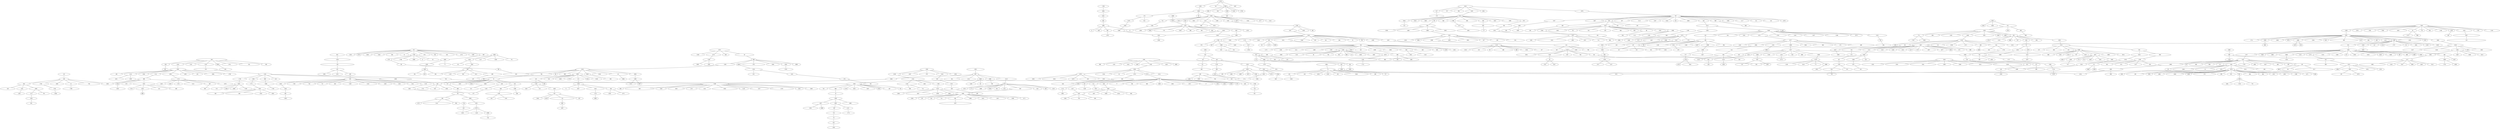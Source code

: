 graph {



	1000 [height="0.47", level="1", pos="-2176.00,-25022.75", width="1.46"];
	1003 [height="0.47", level="3", pos="-19594.56,-6836.48", width="1.39"];
	1004 [height="0.47", level="4", pos="14266.13,45378.16", width="1.83"];
	1005 [height="0.47", level="3", pos="12906.98,-16640.32", width="3.26"];
	1006 [height="0.47", level="5", pos="-2343.33,41447.18", width="1.39"];
	1007 [height="0.47", level="7", pos="30479.66,19232.60", width="0.97"];
	1009 [height="0.47", level="4", pos="-50760.72,7044.84", width="2.40"];
	101 [height="0.47", level="5", pos="12330.29,47194.09", width="2.54"];
	1011 [height="0.47", level="3", pos="87067.88,69178.60", width="2.19"];
	1016 [height="0.47", level="4", pos="-42969.06,-26259.59", width="3.32"];
	1018 [height="0.47", level="7", pos="19682.10,-15401.94", width="2.54"];
	102 [height="0.47", level="2", pos="-25133.72,21828.16", width="2.25"];
	1023 [height="0.47", level="2", pos="-31744.56,16024.67", width="2.29"];
	1028 [height="0.47", level="5", pos="-7848.45,5232.47", width="2.29"];
	1029 [height="0.47", level="4", pos="25585.59,23347.51", width="2.53"];
	1031 [height="0.47", level="3", pos="21610.69,-24151.07", width="2.96"];
	1033 [height="0.47", level="7", pos="27236.76,-19273.40", width="2.50"];
	1034 [height="0.47", level="8", pos="-18510.81,-30246.56", width="2.53"];
	1037 [height="0.47", level="8", pos="-36314.89,14398.19", width="2.04"];
	1039 [height="0.47", level="2", pos="-31295.33,-23103.59", width="2.67"];
	1040 [height="0.47", level="7", pos="40428.90,-16385.55", width="2.18"];
	1045 [height="0.47", level="8", pos="14525.84,-22230.19", width="2.15"];
	1047 [height="0.47", level="7", pos="-22592.40,-41542.17", width="1.04"];
	1048 [height="0.47", level="6", pos="15012.99,16420.32", width="4.26"];
	1052 [height="0.47", level="5", pos="54452.25,18383.52", width="3.31"];
	1054 [height="0.47", level="7", pos="-61019.31,15095.49", width="2.25"];
	1055 [height="0.47", level="1", pos="38298.18,-12136.38", width="3.36"];
	1056 [height="0.47", level="3", pos="-11052.52,28683.45", width="0.79"];
	1057 [height="0.47", level="3", pos="-23466.91,-28142.00", width="3.03"];
	1058 [height="0.47", level="5", pos="-26368.41,-23693.67", width="2.74"];
	106 [height="0.47", level="3", pos="14052.43,-45068.16", width="2.99"];
	1066 [height="0.47", level="7", pos="4688.86,6897.08", width="0.56"];
	1067 [height="0.47", level="8", pos="33014.90,-1478.78", width="1.94"];
	1068 [height="0.47", level="3", pos="-3880.93,-41390.00", width="1.07"];
	107 [height="0.47", level="3", pos="-13997.54,-28858.96", width="3.03"];
	1071 [height="0.47", level="6", pos="38026.19,-19723.56", width="2.29"];
	1074 [height="0.47", level="3", pos="10784.84,-10572.13", width="3.38"];
	1079 [height="0.47", level="3", pos="11905.85,-16381.04", width="3.10"];
	108 [height="0.47", level="5", pos="-38881.91,-19719.39", width="1.83"];
	1080 [height="0.47", level="2", pos="363.55,-41730.20", width="2.61"];
	1083 [height="0.47", level="1", pos="-30373.20,-53356.20", width="0.67"];
	1084 [height="0.47", level="7", pos="28316.27,7640.47", width="2.11"];
	1088 [height="0.47", level="6", pos="48059.66,-25370.47", width="1.94"];
	1089 [height="0.47", level="3", pos="30326.22,2466.31", width="6.46"];
	1092 [height="0.47", level="5", pos="53630.39,-14140.51", width="2.60"];
	1096 [height="0.47", level="3", pos="26649.20,226.42", width="3.40"];
	1097 [height="0.47", level="3", pos="-35267.09,-45591.70", width="2.40"];
	1098 [height="0.47", level="7", pos="29545.38,-38887.21", width="2.40"];
	1099 [height="0.47", level="8", pos="-64006.05,15850.02", width="2.29"];
	11 [height="0.47", level="2", pos="-9687.20,-40913.26", width="0.94"];
	110 [height="0.47", level="3", pos="-50044.20,-13301.74", width="1.53"];
	1101 [height="0.47", level="5", pos="22712.28,-12519.38", width="2.18"];
	1102 [height="0.47", level="5", pos="23933.06,-8427.73", width="3.24"];
	1104 [height="0.47", level="3", pos="31204.95,-5597.54", width="2.67"];
	1107 [height="0.47", level="3", pos="-14461.52,16281.41", width="2.57"];
	1108 [height="0.47", level="4", pos="-34720.62,-13365.87", width="0.88"];
	1111 [height="0.47", level="5", pos="-63948.96,13824.41", width="2.29"];
	1117 [height="0.47", level="4", pos="-58399.92,-1053.48", width="2.75"];
	1121 [height="0.47", level="5", pos="11214.87,-24883.09", width="2.13"];
	1122 [height="0.47", level="4", pos="3788.44,-45609.73", width="1.99"];
	1125 [height="0.47", level="3", pos="-16535.28,-28906.77", width="2.06"];
	1126 [height="0.47", level="5", pos="32398.90,-28279.24", width="1.49"];
	1127 [height="0.47", level="6", pos="-3926.44,42506.67", width="2.22"];
	1128 [height="0.47", level="4", pos="-2297.29,-7190.58", width="1.35"];
	1129 [height="0.47", level="3", pos="86591.98,71340.84", width="2.29"];
	1130 [height="0.47", level="6", pos="44873.41,6763.05", width="2.47"];
	1133 [height="0.47", level="5", pos="50786.22,-70.90", width="2.36"];
	1135 [height="0.47", level="8", pos="-25521.68,37455.95", width="2.18"];
	1139 [height="0.47", level="5", pos="-21907.29,-45990.12", width="1.88"];
	114 [height="0.47", level="3", pos="-54289.02,8352.30", width="2.26"];
	1140 [height="0.47", level="7", pos="-31531.37,35398.03", width="1.29"];
	1142 [height="0.47", level="5", pos="20632.35,-22426.25", width="2.61"];
	1143 [height="0.47", level="1", pos="-37449.02,-11565.01", width="3.26"];
	1144 [height="0.47", level="6", pos="-14471.79,-2229.38", width="1.74"];
	1146 [height="0.47", level="5", pos="-254.51,24997.80", width="2.47"];
	1150 [height="0.47", level="5", pos="38289.62,-29610.87", width="1.39"];
	1151 [height="0.47", level="3", pos="-29715.71,-34820.21", width="2.25"];
	1153 [height="0.47", level="5", pos="-8180.61,12075.83", width="1.74"];
	1157 [height="0.47", level="5", pos="-35369.08,-24626.20", width="2.19"];
	1158 [height="0.47", level="3", pos="37446.84,8527.63", width="1.92"];
	116 [height="0.47", level="5", pos="1156.68,33178.56", width="7.74"];
	1160 [height="0.47", level="3", pos="9835.93,-15738.26", width="1.94"];
	1163 [height="0.47", level="5", pos="8734.24,-47943.26", width="2.19"];
	1164 [height="0.47", level="5", pos="-30651.72,-11729.60", width="1.94"];
	1166 [height="0.47", level="6", pos="55326.77,2524.86", width="5.26"];
	1169 [height="0.47", level="5", pos="-5914.12,5705.10", width="1.21"];
	1172 [height="0.47", level="2", pos="-28949.48,-19492.80", width="0.90"];
	1173 [height="0.47", level="5", pos="-36352.30,-14188.79", width="2.67"];
	1175 [height="0.47", level="4", pos="-33137.06,-24549.32", width="2.64"];
	1189 [height="0.47", level="2", pos="-67557.91,-995.43", width="3.26"];
	1193 [height="0.47", level="6", pos="-50814.16,18543.45", width="4.29"];
	1194 [height="0.47", level="3", pos="141.63,1445.03", width="2.78"];
	1196 [height="0.47", level="3", pos="33913.59,-12406.43", width="0.94"];
	1199 [height="0.47", level="3", pos="-16861.36,16686.55", width="2.33"];
	1200 [height="0.47", level="5", pos="-31700.71,29183.74", width="1.49"];
	1201 [height="0.47", level="3", pos="10966.00,23714.04", width="1.78"];
	1202 [height="0.47", level="6", pos="56828.57,970.82", width="3.43"];
	1203 [height="0.47", level="6", pos="-37627.86,9670.83", width="0.97"];
	1205 [height="0.47", level="8", pos="-20106.09,24586.28", width="1.64"];
	1206 [height="0.47", level="5", pos="6773.96,35638.19", width="1.36"];
	1208 [height="0.47", level="7", pos="-24594.80,4827.69", width="4.14"];
	1209 [height="0.47", level="3", pos="13577.92,-21069.09", width="2.11"];
	1212 [height="0.47", level="2", pos="-22849.13,-3677.68", width="2.61"];
	1217 [height="0.47", level="3", pos="95939.34,80294.36", width="2.19"];
	1218 [height="0.47", level="4", pos="-27723.46,-6598.58", width="2.13"];
	1221 [height="0.47", level="3", pos="-34916.15,52429.76", width="1.63"];
	1224 [height="0.47", level="3", pos="-24402.50,26202.61", width="1.04"];
	1226 [height="0.47", level="4", pos="12259.04,35229.18", width="2.64"];
	123 [height="0.47", level="5", pos="14677.97,-33784.69", width="2.40"];
	1235 [height="0.47", level="4", pos="-2935.06,-12401.14", width="2.36"];
	1236 [height="0.47", level="2", pos="-32801.87,-42901.82", width="1.97"];
	1237 [height="0.47", level="1", pos="-27477.97,33376.25", width="3.47"];
	124 [height="0.47", level="3", pos="-51766.35,6231.48", width="3.19"];
	1241 [height="0.47", level="3", pos="35780.47,-20348.62", width="2.40"];
	1243 [height="0.47", level="5", pos="-23044.18,28711.35", width="1.46"];
	1248 [height="0.47", level="8", pos="-10110.36,-30833.25", width="2.53"];
	1249 [height="0.47", level="3", pos="-26008.50,-23051.04", width="2.33"];
	1250 [height="0.47", level="7", pos="-65685.32,14622.18", width="2.88"];
	1252 [height="0.47", level="7", pos="18341.08,-759.10", width="3.17"];
	1253 [height="0.47", level="7", pos="4751.90,12465.30", width="1.53"];
	1257 [height="0.47", level="1", pos="-7303.73,-37730.17", width="1.81"];
	1259 [height="0.47", level="8", pos="-25850.60,-31803.18", width="1.33"];
	1260 [height="0.47", level="8", pos="-28493.30,-41161.29", width="1.90"];
	1263 [height="0.47", level="3", pos="-23645.40,-2129.58", width="1.67"];
	1264 [height="0.47", level="1", pos="5161.46,24007.35", width="2.01"];
	1265 [height="0.47", level="4", pos="-33191.29,-17950.56", width="2.71"];
	1266 [height="0.47", level="2", pos="11097.66,21442.24", width="2.06"];
	1271 [height="0.47", level="8", pos="7495.38,-41808.60", width="2.15"];
	1274 [height="0.47", level="2", pos="3162.14,-9884.47", width="0.44"];
	1278 [height="0.47", level="7", pos="4543.93,-26519.49", width="0.76"];
	128 [height="0.47", level="3", pos="17935.16,-16514.72", width="2.22"];
	1281 [height="0.47", level="7", pos="-24863.78,-33891.63", width="1.99"];
	1282 [height="0.47", level="6", pos="-35467.14,8949.11", width="1.14"];
	1283 [height="0.47", level="7", pos="-32631.18,-55697.67", width="1.00"];
	1284 [height="0.47", level="2", pos="-14363.21,-38166.57", width="2.26"];
	1292 [height="0.47", level="2", pos="5099.09,-6686.76", width="2.40"];
	1293 [height="0.47", level="7", pos="47869.58,-5525.45", width="3.03"];
	1294 [height="0.47", level="7", pos="44704.18,-12329.77", width="2.19"];
	1297 [height="0.47", level="7", pos="-55586.31,23610.46", width="1.81"];
	1299 [height="0.47", level="3", pos="-48673.34,28162.61", width="2.15"];
	1305 [height="0.47", level="7", pos="-25814.42,-38055.51", width="1.57"];
	1306 [height="0.47", level="4", pos="-1460.79,-3008.77", width="2.11"];
	1309 [height="0.47", level="7", pos="-17449.19,-43029.93", width="2.26"];
	1311 [height="0.47", level="6", pos="-47425.10,17036.81", width="1.53"];
	1312 [height="0.47", level="6", pos="40488.02,-24265.79", width="2.88"];
	1313 [height="0.47", level="2", pos="-53312.37,32436.92", width="0.81"];
	1315 [height="0.47", level="5", pos="7906.53,28552.97", width="2.68"];
	1316 [height="0.47", level="4", pos="-14434.88,-30339.56", width="2.01"];
	1319 [height="0.47", level="7", pos="52837.25,-3300.63", width="3.57"];
	132 [height="0.47", level="3", pos="33070.25,9836.99", width="2.54"];
	1322 [height="0.47", level="3", pos="-29077.66,-4884.36", width="1.74"];
	1326 [height="0.47", level="3", pos="6900.27,-12322.50", width="0.81"];
	1330 [height="0.47", level="6", pos="-38805.38,-7578.38", width="2.25"];
	1333 [height="0.47", level="5", pos="-2802.20,12443.40", width="4.58"];
	1340 [height="0.47", level="4", pos="-28780.83,-25072.46", width="2.50"];
	1341 [height="0.47", level="3", pos="9999.76,-46714.13", width="2.19"];
	1349 [height="0.47", level="8", pos="-6038.33,-37347.79", width="1.76"];
	1356 [height="0.47", level="4", pos="16524.61,-51286.51", width="2.36"];
	1357 [height="0.47", level="2", pos="-27408.08,-29145.93", width="2.64"];
	1359 [height="0.47", level="3", pos="-23696.99,17138.10", width="2.81"];
	136 [height="0.47", level="5", pos="11219.77,31544.88", width="1.43"];
	1360 [height="0.47", level="8", pos="-21965.11,-51743.86", width="1.97"];
	1361 [height="0.47", level="7", pos="15837.58,34506.76", width="1.83"];
	1363 [height="0.47", level="6", pos="-5234.46,-22976.69", width="3.26"];
	137 [height="0.47", level="3", pos="13829.98,6867.93", width="1.67"];
	1370 [height="0.47", level="8", pos="-17297.44,-12066.06", width="2.57"];
	1371 [height="0.47", level="5", pos="-36993.03,-8033.65", width="2.46"];
	1374 [height="0.47", level="3", pos="71241.49,47237.38", width="2.25"];
	1375 [height="0.47", level="5", pos="-54251.52,34308.80", width="0.93"];
	138 [height="0.47", level="5", pos="-54442.09,13583.66", width="4.93"];
	1380 [height="0.47", level="3", pos="69683.07,50736.04", width="1.85"];
	1383 [height="0.47", level="6", pos="19391.04,-2893.82", width="6.36"];
	1384 [height="0.47", level="5", pos="5868.92,37366.74", width="1.85"];
	1387 [height="0.47", level="5", pos="-2234.93,-41656.06", width="3.31"];
	1389 [height="0.47", level="7", pos="31725.21,20230.51", width="2.60"];
	139 [height="0.47", level="1", pos="9380.93,2721.23", width="3.13"];
	1396 [height="0.47", level="3", pos="8522.35,35150.58", width="1.64"];
	1398 [height="0.47", level="7", pos="-15458.39,-58748.34", width="2.32"];
	1399 [height="0.47", level="7", pos="4436.31,11557.08", width="1.14"];
	14 [height="0.47", level="1", pos="12579.96,15568.72", width="3.93"];
	140 [height="0.47", level="3", pos="-27741.88,19068.53", width="2.18"];
	1401 [height="0.47", level="7", pos="-6108.82,27699.36", width="0.88"];
	1402 [height="0.47", level="6", pos="-52705.12,-9535.95", width="2.64"];
	1404 [height="0.47", level="7", pos="-38979.02,38796.01", width="1.28"];
	1405 [height="0.47", level="8", pos="-14232.29,-4384.96", width="1.08"];
	1409 [height="0.47", level="7", pos="44314.72,-16089.91", width="2.61"];
	141 [height="0.47", level="3", pos="92444.14,70726.65", width="2.36"];
	1411 [height="0.47", level="3", pos="-31528.82,-9144.99", width="2.96"];
	1417 [height="0.47", level="4", pos="-28097.49,-791.62", width="0.88"];
	1419 [height="0.47", level="5", pos="55845.79,20042.03", width="2.40"];
	1420 [height="0.47", level="3", pos="-3183.86,17856.45", width="1.36"];
	1421 [height="0.47", level="5", pos="55070.90,-14007.34", width="2.13"];
	1424 [height="0.47", level="5", pos="21863.96,-144.66", width="1.94"];
	1431 [height="0.47", level="7", pos="23433.36,30103.99", width="2.06"];
	1432 [height="0.47", level="6", pos="11462.51,-19985.04", width="1.04"];
	1433 [height="0.47", level="3", pos="-30425.76,48064.50", width="4.79"];
	1436 [height="0.47", level="2", pos="-24369.33,-29840.28", width="2.19"];
	144 [height="0.47", level="5", pos="-31573.47,23707.96", width="1.46"];
	1440 [height="0.47", level="3", pos="-18119.71,28878.93", width="1.01"];
	1443 [height="0.47", level="5", pos="-40621.09,28900.98", width="2.74"];
	1445 [height="0.47", level="2", pos="27230.69,40637.83", width="1.43"];
	1446 [height="0.47", level="5", pos="-14458.30,33925.42", width="1.35"];
	1455 [height="0.47", level="3", pos="-18315.83,35453.12", width="2.08"];
	1456 [height="0.47", level="8", pos="-6072.68,41265.84", width="1.81"];
	1457 [height="0.47", level="6", pos="-18994.47,-45373.70", width="1.56"];
	1458 [height="0.47", level="3", pos="45248.52,-32675.25", width="1.99"];
	1460 [height="0.47", level="1", pos="-53719.31,-21220.96", width="4.54"];
	147 [height="0.47", level="3", pos="-6124.73,2731.29", width="1.76"];
	1471 [height="0.47", level="5", pos="11568.14,23319.13", width="1.92"];
	1474 [height="0.47", level="2", pos="-6238.82,8042.76", width="1.01"];
	1476 [height="0.47", level="5", pos="-32584.12,-46981.40", width="1.11"];
	1478 [height="0.47", level="5", pos="-52436.53,7850.53", width="1.57"];
	148 [height="0.47", level="5", pos="-49715.47,9782.36", width="2.15"];
	1482 [height="0.47", level="5", pos="-5991.66,30304.73", width="4.03"];
	1484 [height="0.47", level="2", pos="-40527.32,-15484.85", width="4.54"];
	1486 [height="0.47", level="5", pos="-16278.76,2476.03", width="0.88"];
	1487 [height="0.47", level="6", pos="-56832.55,2442.01", width="3.72"];
	1488 [height="0.47", level="3", pos="-62411.21,3918.26", width="2.33"];
	1489 [height="0.47", level="6", pos="-24807.23,-46571.06", width="1.67"];
	149 [height="0.47", level="5", pos="11140.83,39556.60", width="2.26"];
	1490 [height="0.47", level="5", pos="-40853.26,226.86", width="1.88"];
	1491 [height="0.47", level="7", pos="23084.32,-41831.15", width="2.61"];
	1492 [height="0.47", level="5", pos="49039.52,3596.13", width="2.54"];
	1494 [height="0.47", level="2", pos="-21376.01,-47768.94", width="0.74"];
	1496 [height="0.47", level="3", pos="-38412.87,-17486.90", width="3.13"];
	1498 [height="0.47", level="4", pos="-27961.58,-15028.54", width="3.74"];
	15 [height="0.47", level="2", pos="-18022.95,-18434.15", width="0.69"];
	150 [height="0.47", level="5", pos="-43809.29,19786.11", width="4.47"];
	1500 [height="0.47", level="7", pos="48533.30,-699.50", width="2.81"];
	1505 [height="0.47", level="7", pos="-53510.70,24351.43", width="2.04"];
	1507 [height="0.47", level="2", pos="-23349.36,-40047.03", width="0.93"];
	1508 [height="0.47", level="3", pos="-30525.72,-10446.65", width="2.47"];
	1512 [height="0.47", level="5", pos="-38983.58,22346.20", width="3.51"];
	1514 [height="0.47", level="1", pos="14475.19,-6930.72", width="3.47"];
	1515 [height="0.47", level="8", pos="-3537.09,40816.76", width="2.01"];
	152 [height="0.47", level="3", pos="-36687.25,-3623.21", width="2.82"];
	1520 [height="0.47", level="3", pos="-27286.76,-52054.16", width="1.18"];
	1522 [height="0.47", level="6", pos="-55745.11,26054.22", width="5.79"];
	1523 [height="0.47", level="4", pos="-60478.18,17956.55", width="2.04"];
	1524 [height="0.47", level="2", pos="16378.33,17307.31", width="2.01"];
	1528 [height="0.47", level="3", pos="-25679.51,6833.26", width="3.89"];
	1529 [height="0.47", level="3", pos="91752.46,72527.12", width="1.81"];
	153 [height="0.47", level="4", pos="-16250.89,-27071.60", width="2.82"];
	1531 [height="0.47", level="6", pos="6474.37,45599.65", width="0.72"];
	1532 [height="0.47", level="5", pos="47712.04,-7132.68", width="2.39"];
	1533 [height="0.47", level="5", pos="-1559.39,27219.80", width="3.15"];
	1535 [height="0.47", level="4", pos="3447.79,384.76", width="1.43"];
	1537 [height="0.47", level="6", pos="-58840.53,4646.91", width="4.03"];
	1538 [height="0.47", level="2", pos="-20941.54,-18658.39", width="1.76"];
	1539 [height="0.47", level="3", pos="21434.30,-4251.92", width="1.15"];
	154 [height="0.47", level="5", pos="-8646.97,-7999.56", width="3.92"];
	1541 [height="0.47", level="7", pos="49926.93,-7506.75", width="2.36"];
	1542 [height="0.47", level="6", pos="-63458.29,-10174.14", width="2.26"];
	1544 [height="0.47", level="2", pos="-23026.56,-36758.72", width="2.96"];
	1545 [height="0.47", level="4", pos="16240.73,-7394.44", width="3.79"];
	1546 [height="0.47", level="6", pos="-51643.95,16409.17", width="2.94"];
	1551 [height="0.47", level="5", pos="-6590.00,10203.67", width="1.07"];
	1555 [height="0.47", level="5", pos="-38427.51,14583.37", width="2.08"];
	1560 [height="0.47", level="7", pos="-43759.97,-23916.58", width="1.28"];
	1567 [height="0.47", level="6", pos="-6361.31,-35549.53", width="2.40"];
	157 [height="0.47", level="5", pos="-34187.38,21646.86", width="1.56"];
	1570 [height="0.47", level="5", pos="16360.23,32092.00", width="1.14"];
	1571 [height="0.47", level="2", pos="58998.94,8643.95", width="1.22"];
	1575 [height="0.47", level="4", pos="26925.95,23344.13", width="2.40"];
	1577 [height="0.47", level="5", pos="-27690.07,-40634.65", width="1.50"];
	1578 [height="0.47", level="5", pos="-20161.99,39951.17", width="1.71"];
	1580 [height="0.47", level="3", pos="78624.28,58313.65", width="2.89"];
	1584 [height="0.47", level="8", pos="13681.37,27376.80", width="0.83"];
	1588 [height="0.47", level="4", pos="-41971.27,-28272.61", width="3.58"];
	1589 [height="0.47", level="5", pos="8861.65,30203.42", width="1.46"];
	159 [height="0.47", level="5", pos="56706.15,-11368.65", width="6.72"];
	1590 [height="0.47", level="3", pos="20062.00,-24581.48", width="2.25"];
	1591 [height="0.47", level="2", pos="13471.04,17828.91", width="2.29"];
	1593 [height="0.47", level="4", pos="-38501.85,-33989.04", width="1.83"];
	1598 [height="0.47", level="6", pos="49449.27,8545.56", width="2.19"];
	1599 [height="0.47", level="5", pos="-16045.61,31146.36", width="1.81"];
	160 [height="0.47", level="5", pos="-1018.54,16655.62", width="1.42"];
	1600 [height="0.47", level="5", pos="-65328.03,4815.59", width="2.22"];
	1601 [height="0.47", level="7", pos="-57597.30,23934.15", width="2.01"];
	1602 [height="0.47", level="5", pos="980.85,-45037.18", width="2.18"];
	1608 [height="0.47", level="7", pos="31175.48,-37469.72", width="2.96"];
	1609 [height="0.47", level="5", pos="-6427.14,-6978.58", width="2.85"];
	161 [height="0.47", level="2", pos="56869.00,14056.27", width="2.40"];
	1610 [height="0.47", level="7", pos="31468.22,-39983.11", width="2.13"];
	1611 [height="0.47", level="3", pos="-18254.79,-13110.28", width="2.68"];
	1614 [height="0.47", level="5", pos="-8304.60,37155.75", width="1.88"];
	1617 [height="0.47", level="3", pos="-33111.11,52571.03", width="1.63"];
	1618 [height="0.47", level="4", pos="3801.31,2189.01", width="1.88"];
	1619 [height="0.47", level="8", pos="-52947.66,-5926.09", width="2.94"];
	162 [height="0.47", level="5", pos="-10152.92,13772.10", width="0.72"];
	1620 [height="0.47", level="5", pos="47489.44,-9639.59", width="1.99"];
	1621 [height="0.47", level="8", pos="19062.04,34959.51", width="1.36"];
	1622 [height="0.47", level="8", pos="-14765.55,42281.58", width="1.88"];
	1623 [height="0.47", level="3", pos="17261.71,-5005.19", width="2.01"];
	1627 [height="0.47", level="5", pos="-51175.64,28168.20", width="4.15"];
	163 [height="0.47", level="2", pos="-29710.94,-21393.56", width="1.39"];
	1630 [height="0.47", level="5", pos="37510.71,5480.62", width="2.46"];
	1633 [height="0.47", level="3", pos="43646.70,11774.12", width="2.99"];
	1635 [height="0.47", level="8", pos="-45421.07,-22784.18", width="2.96"];
	1638 [height="0.47", level="7", pos="33632.25,13354.88", width="2.06"];
	1639 [height="0.47", level="7", pos="19917.99,-7599.75", width="1.04"];
	164 [height="0.47", level="4", pos="-32001.27,-15210.86", width="3.01"];
	1640 [height="0.47", level="7", pos="11752.81,5276.62", width="1.50"];
	1641 [height="0.47", level="4", pos="-53083.39,-3578.48", width="1.49"];
	1642 [height="0.47", level="3", pos="-31867.84,-10785.38", width="0.81"];
	1643 [height="0.47", level="8", pos="38564.94,2106.04", width="1.94"];
	1646 [height="0.47", level="5", pos="2950.18,3395.09", width="1.11"];
	1647 [height="0.47", level="6", pos="35187.02,7953.05", width="1.92"];
	1648 [height="0.47", level="2", pos="-1262.61,5727.97", width="1.50"];
	1650 [height="0.47", level="4", pos="4017.64,-5893.54", width="3.00"];
	1652 [height="0.47", level="1", pos="6823.20,25991.71", width="1.25"];
	1657 [height="0.47", level="3", pos="-16764.31,33329.15", width="1.99"];
	1662 [height="0.47", level="7", pos="-5907.60,20697.27", width="2.74"];
	1663 [height="0.47", level="8", pos="17676.56,13891.01", width="1.18"];
	1666 [height="0.47", level="5", pos="-15654.66,41277.39", width="1.42"];
	1670 [height="0.47", level="6", pos="-13970.90,-42524.93", width="2.54"];
	1672 [height="0.47", level="1", pos="2948.64,-20272.70", width="3.15"];
	1674 [height="0.47", level="7", pos="-10861.12,14472.41", width="0.83"];
	1678 [height="0.47", level="6", pos="-23655.61,-46045.03", width="1.04"];
	1679 [height="0.47", level="2", pos="-33994.73,14007.98", width="1.43"];
	168 [height="0.47", level="2", pos="24117.43,41341.17", width="3.29"];
	1681 [height="0.47", level="8", pos="14788.53,2021.64", width="4.92"];
	1683 [height="0.47", level="3", pos="75661.67,52546.34", width="1.85"];
	1684 [height="0.47", level="3", pos="16425.80,-22605.33", width="3.54"];
	1686 [height="0.47", level="1", pos="1805.07,8759.56", width="2.01"];
	1689 [height="0.47", level="5", pos="15567.54,4170.24", width="5.13"];
	1690 [height="0.47", level="3", pos="33445.42,-8513.20", width="1.63"];
	1691 [height="0.47", level="8", pos="13615.85,25732.87", width="2.11"];
	1692 [height="0.47", level="6", pos="-5420.04,47054.95", width="1.78"];
	1693 [height="0.47", level="3", pos="18501.09,-260.68", width="1.29"];
	1696 [height="0.47", level="3", pos="10287.90,4801.73", width="2.26"];
	17 [height="0.47", level="1", pos="-3154.05,-26420.03", width="2.88"];
	1700 [height="0.47", level="4", pos="25626.17,1394.79", width="2.29"];
	1702 [height="0.47", level="4", pos="21639.76,-8272.49", width="3.17"];
	1703 [height="0.47", level="3", pos="-5387.53,22112.31", width="1.88"];
	1705 [height="0.47", level="3", pos="-21466.36,7445.91", width="1.85"];
	1707 [height="0.47", level="6", pos="8535.74,7584.71", width="4.35"];
	1709 [height="0.47", level="7", pos="-19279.53,-57085.78", width="1.57"];
	1711 [height="0.47", level="2", pos="20693.35,36564.88", width="2.74"];
	1712 [height="0.47", level="7", pos="-15642.78,-23952.11", width="2.71"];
	1713 [height="0.47", level="3", pos="9656.33,-18321.14", width="2.88"];
	1715 [height="0.47", level="5", pos="4644.39,-12420.26", width="1.69"];
	1716 [height="0.47", level="1", pos="14682.06,-25214.31", width="1.28"];
	1719 [height="0.47", level="4", pos="-1885.06,-5747.23", width="2.75"];
	172 [height="0.47", level="2", pos="-10193.72,-14327.62", width="0.81"];
	1721 [height="0.47", level="8", pos="-7619.48,11363.67", width="3.08"];
	1725 [height="0.47", level="8", pos="19522.05,13514.08", width="2.15"];
	1727 [height="0.47", level="4", pos="-1897.23,-1133.87", width="2.29"];
	1728 [height="0.47", level="7", pos="13014.59,-54891.55", width="2.43"];
	1730 [height="0.47", level="7", pos="-36549.36,-22377.78", width="1.56"];
	1731 [height="0.47", level="6", pos="8294.56,-18062.74", width="1.74"];
	1733 [height="0.47", level="3", pos="16485.87,10681.92", width="2.33"];
	1735 [height="0.47", level="3", pos="-25945.20,10440.13", width="1.04"];
	1736 [height="0.47", level="1", pos="-35145.36,-53681.34", width="1.43"];
	1737 [height="0.47", level="4", pos="-8900.06,4714.70", width="2.99"];
	174 [height="0.47", level="3", pos="-5551.32,2949.68", width="1.29"];
	1747 [height="0.47", level="4", pos="-30417.02,-3677.83", width="1.21"];
	1748 [height="0.47", level="8", pos="15360.29,27248.47", width="2.26"];
	1751 [height="0.47", level="6", pos="29205.65,3959.23", width="2.29"];
	1754 [height="0.47", level="4", pos="11242.33,6058.48", width="2.40"];
	1755 [height="0.47", level="6", pos="-6991.93,-1248.44", width="2.75"];
	1757 [height="0.47", level="8", pos="-44916.65,921.04", width="1.43"];
	1759 [height="0.47", level="8", pos="30320.73,-8707.96", width="2.81"];
	1763 [height="0.47", level="2", pos="63330.34,38117.19", width="1.43"];
	1766 [height="0.47", level="7", pos="24440.38,-43540.27", width="2.32"];
	1768 [height="0.47", level="3", pos="18498.39,-37282.44", width="3.26"];
	1769 [height="0.47", level="6", pos="-4868.62,-51125.46", width="2.19"];
	177 [height="0.47", level="2", pos="-58038.35,-22164.47", width="1.21"];
	1771 [height="0.47", level="5", pos="37115.76,-28023.24", width="0.97"];
	1772 [height="0.47", level="8", pos="4950.21,-46231.87", width="2.39"];
	1774 [height="0.47", level="7", pos="27060.11,-12306.24", width="1.99"];
	1776 [height="0.47", level="4", pos="33139.13,11888.83", width="0.97"];
	178 [height="0.47", level="5", pos="-17730.59,-47110.99", width="4.10"];
	1780 [height="0.47", level="1", pos="-3734.87,-16101.22", width="1.14"];
	1787 [height="0.47", level="4", pos="56909.39,37454.59", width="1.35"];
	1789 [height="0.47", level="3", pos="-48821.77,-16898.08", width="1.28"];
	179 [height="0.47", level="4", pos="-54775.76,-9717.16", width="2.89"];
	1790 [height="0.47", level="3", pos="13875.46,-22979.81", width="2.60"];
	1793 [height="0.47", level="1", pos="19502.65,-33049.28", width="3.24"];
	1794 [height="0.47", level="8", pos="20854.63,-31377.53", width="2.29"];
	1795 [height="0.47", level="5", pos="46763.57,-6135.85", width="2.90"];
	1798 [height="0.47", level="6", pos="3661.67,42851.92", width="1.74"];
	1799 [height="0.47", level="2", pos="61557.75,36030.00", width="2.92"];
	1801 [height="0.47", level="3", pos="81394.42,63471.22", width="1.18"];
	1806 [height="0.47", level="5", pos="-24020.69,-12221.51", width="1.36"];
	1807 [height="0.47", level="5", pos="-30081.02,-1215.23", width="2.75"];
	1809 [height="0.47", level="6", pos="-11949.13,-19973.33", width="1.43"];
	181 [height="0.47", level="5", pos="-9894.31,-5846.50", width="2.29"];
	1810 [height="0.47", level="3", pos="70035.13,48497.01", width="1.85"];
	1814 [height="0.47", level="5", pos="33217.40,14846.69", width="0.83"];
	1819 [height="0.47", level="5", pos="57781.96,20442.74", width="2.71"];
	182 [height="0.47", level="2", pos="2762.40,-136.64", width="2.04"];
	1821 [height="0.47", level="2", pos="-9674.08,-23770.80", width="1.46"];
	1822 [height="0.47", level="6", pos="393.42,-28922.76", width="1.92"];
	1823 [height="0.47", level="3", pos="-50489.10,-11050.08", width="2.18"];
	1826 [height="0.47", level="5", pos="8995.69,32563.52", width="1.78"];
	1830 [height="0.47", level="7", pos="38963.86,39959.82", width="2.06"];
	1832 [height="0.47", level="4", pos="-2895.81,813.49", width="1.42"];
	1833 [height="0.47", level="8", pos="-348.17,-55205.45", width="2.53"];
	1835 [height="0.47", level="1", pos="9845.93,-30535.33", width="2.54"];
	1839 [height="0.47", level="1", pos="-17743.41,-19868.61", width="2.26"];
	1847 [height="0.47", level="8", pos="-44745.62,-889.60", width="3.36"];
	1848 [height="0.47", level="3", pos="-11389.99,29204.77", width="0.60"];
	1849 [height="0.47", level="5", pos="26302.57,42087.74", width="1.83"];
	185 [height="0.47", level="2", pos="-65674.52,-9096.75", width="3.61"];
	1853 [height="0.47", level="5", pos="6888.54,15633.27", width="3.29"];
	1854 [height="0.47", level="7", pos="-24757.89,49738.68", width="4.00"];
	1855 [height="0.47", level="7", pos="-58867.88,19677.79", width="3.72"];
	1856 [height="0.47", level="2", pos="33493.61,21094.10", width="2.50"];
	1857 [height="0.47", level="1", pos="-5803.49,-31160.84", width="2.22"];
	1858 [height="0.47", level="5", pos="31408.86,13267.69", width="2.13"];
	186 [height="0.47", level="5", pos="-48948.38,20873.33", width="3.58"];
	1860 [height="0.47", level="1", pos="-204.73,-39631.23", width="3.18"];
	1862 [height="0.47", level="3", pos="-2061.34,42854.97", width="5.28"];
	1864 [height="0.47", level="8", pos="-5350.97,-50487.80", width="2.40"];
	1873 [height="0.47", level="5", pos="10023.25,35036.10", width="1.18"];
	1878 [height="0.47", level="6", pos="8120.47,23276.12", width="1.49"];
	1882 [height="0.47", level="2", pos="-22963.16,-15788.81", width="2.57"];
	1884 [height="0.47", level="7", pos="-36597.60,33868.71", width="1.08"];
	1885 [height="0.47", level="4", pos="-13255.26,30561.05", width="2.13"];
	1889 [height="0.47", level="5", pos="-19260.55,26110.83", width="2.82"];
	1890 [height="0.47", level="2", pos="-9800.46,-43869.57", width="2.32"];
	1891 [height="0.47", level="3", pos="-7739.88,3666.00", width="2.25"];
	1894 [height="0.47", level="2", pos="43441.41,22768.51", width="1.57"];
	19 [height="0.47", level="1", pos="1999.78,-36170.34", width="2.96"];
	190 [height="0.47", level="2", pos="7237.79,20006.55", width="3.61"];
	1901 [height="0.47", level="4", pos="-44148.15,-28353.52", width="3.96"];
	1902 [height="0.47", level="5", pos="88923.84,71001.27", width="2.71"];
	1905 [height="0.47", level="6", pos="-5279.12,38957.12", width="2.25"];
	1907 [height="0.47", level="5", pos="-26535.37,-2889.57", width="3.51"];
	1908 [height="0.47", level="5", pos="9466.50,-42574.22", width="2.89"];
	191 [height="0.47", level="4", pos="-31291.53,-18182.24", width="2.39"];
	1910 [height="0.47", level="8", pos="16093.99,-28235.68", width="2.74"];
	1914 [height="0.47", level="4", pos="11946.53,508.77", width="2.50"];
	1916 [height="0.47", level="2", pos="36848.40,19151.62", width="2.82"];
	1922 [height="0.47", level="2", pos="-35854.40,-10053.64", width="2.01"];
	1927 [height="0.47", level="4", pos="7380.28,5863.05", width="1.21"];
	1929 [height="0.47", level="2", pos="-28113.04,17021.48", width="2.61"];
	1932 [height="0.47", level="7", pos="5367.94,-41176.78", width="2.25"];
	1934 [height="0.47", level="1", pos="-6865.79,-20299.59", width="1.18"];
	1937 [height="0.47", level="5", pos="-49594.00,16966.17", width="0.97"];
	1938 [height="0.47", level="5", pos="-10278.37,16301.86", width="1.76"];
	1941 [height="0.47", level="3", pos="9344.34,20458.75", width="1.46"];
	1946 [height="0.47", level="6", pos="40352.55,-21168.86", width="2.29"];
	1947 [height="0.47", level="7", pos="-4860.28,34953.94", width="1.78"];
	1948 [height="0.47", level="6", pos="-20486.31,489.57", width="2.28"];
	1949 [height="0.47", level="5", pos="-4674.22,10208.15", width="2.67"];
	1952 [height="0.47", level="7", pos="40657.44,-26302.06", width="3.50"];
	1957 [height="0.47", level="4", pos="23980.43,13097.63", width="2.74"];
	1958 [height="0.47", level="8", pos="-36788.20,11791.46", width="2.22"];
	1961 [height="0.47", level="5", pos="29449.57,9272.19", width="0.94"];
	1963 [height="0.47", level="5", pos="10606.25,25284.57", width="2.08"];
	1964 [height="0.47", level="4", pos="9048.49,556.77", width="3.96"];
	1965 [height="0.47", level="3", pos="-51995.21,-13357.28", width="3.36"];
	1968 [height="0.47", level="6", pos="-48431.08,-23270.49", width="2.61"];
	197 [height="0.47", level="5", pos="-38056.97,-1988.17", width="2.74"];
	1972 [height="0.47", level="5", pos="35048.65,-29091.75", width="0.81"];
	1973 [height="0.47", level="2", pos="-17122.95,-22541.74", width="1.50"];
	1975 [height="0.47", level="7", pos="-4316.90,15555.17", width="1.21"];
	1976 [height="0.47", level="5", pos="-52156.28,-1323.43", width="2.81"];
	1977 [height="0.47", level="4", pos="-27760.84,-5997.11", width="2.11"];
	1978 [height="0.47", level="1", pos="3256.18,-7467.92", width="1.76"];
	1981 [height="0.47", level="1", pos="18494.95,6188.17", width="1.43"];
	1983 [height="0.47", level="8", pos="-4409.95,-31883.68", width="2.94"];
	1984 [height="0.47", level="5", pos="-40913.81,31393.66", width="3.17"];
	1986 [height="0.47", level="5", pos="-9446.97,15424.27", width="2.13"];
	1988 [height="0.47", level="5", pos="33045.25,-27034.93", width="2.18"];
	199 [height="0.47", level="2", pos="-4466.26,1958.95", width="3.01"];
	1992 [height="0.47", level="1", pos="18093.54,-35231.49", width="2.74"];
	1995 [height="0.47", level="5", pos="4082.30,-12654.80", width="1.92"];
	1999 [height="0.47", level="2", pos="-17151.04,-9826.80", width="1.76"];
	2000 [height="0.47", level="8", pos="9409.36,26172.68", width="3.61"];
	2001 [height="0.47", level="7", pos="28699.07,-8966.92", width="1.83"];
	2002 [height="0.47", level="4", pos="-9290.70,5408.09", width="1.88"];
	2003 [height="0.47", level="5", pos="-49729.88,-23179.49", width="4.06"];
	2005 [height="0.47", level="7", pos="31907.81,30945.79", width="2.67"];
	2009 [height="0.47", level="5", pos="55864.56,16243.52", width="3.24"];
	2014 [height="0.47", level="3", pos="-18376.98,25428.29", width="2.60"];
	2016 [height="0.47", level="2", pos="33951.65,19371.57", width="3.08"];
	2022 [height="0.47", level="8", pos="7706.81,13641.05", width="3.22"];
	2027 [height="0.47", level="1", pos="14685.89,6023.91", width="2.33"];
	203 [height="0.47", level="5", pos="-40628.11,4857.82", width="3.43"];
	2034 [height="0.47", level="4", pos="44259.29,13271.40", width="1.14"];
	2037 [height="0.47", level="7", pos="27030.57,-41691.31", width="4.96"];
	2039 [height="0.47", level="4", pos="-48850.34,-21094.52", width="3.58"];
	204 [height="0.47", level="3", pos="19780.18,1779.69", width="2.36"];
	2041 [height="0.47", level="5", pos="-52013.65,34829.25", width="3.17"];
	2042 [height="0.47", level="1", pos="7.96,-6965.57", width="4.93"];
	2043 [height="0.47", level="7", pos="39815.97,-18533.21", width="5.13"];
	2044 [height="0.47", level="3", pos="-49738.98,-15799.25", width="2.11"];
	2046 [height="0.47", level="7", pos="26895.04,-46616.91", width="2.32"];
	2048 [height="0.47", level="5", pos="-41190.18,15723.49", width="4.13"];
	2050 [height="0.47", level="4", pos="10643.20,-6937.04", width="1.90"];
	2052 [height="0.47", level="3", pos="-1397.96,22074.79", width="2.68"];
	2054 [height="0.47", level="7", pos="36270.72,28321.24", width="2.00"];
	2055 [height="0.47", level="7", pos="28883.02,-16666.23", width="1.81"];
	2057 [height="0.47", level="7", pos="31393.12,-34798.28", width="3.29"];
	2058 [height="0.47", level="8", pos="29086.25,-35037.38", width="2.22"];
	206 [height="0.47", level="5", pos="58975.13,10677.01", width="2.99"];
	2060 [height="0.47", level="4", pos="48415.36,11982.68", width="3.89"];
	2068 [height="0.47", level="7", pos="-127.91,2653.85", width="3.13"];
	207 [height="0.47", level="5", pos="-56438.75,8257.58", width="3.10"];
	2075 [height="0.47", level="3", pos="32624.58,39240.81", width="4.00"];
	2079 [height="0.47", level="7", pos="7374.41,16966.36", width="2.26"];
	2083 [height="0.47", level="7", pos="28658.38,-47650.71", width="1.90"];
	2084 [height="0.47", level="2", pos="-3960.53,-29666.98", width="2.11"];
	2085 [height="0.47", level="3", pos="-18974.58,-21225.47", width="2.74"];
	2086 [height="0.47", level="3", pos="31570.86,32470.13", width="1.71"];
	2088 [height="0.47", level="5", pos="-22786.66,34844.77", width="4.49"];
	2090 [height="0.47", level="2", pos="-29777.83,16519.83", width="4.86"];
	2092 [height="0.47", level="7", pos="37750.56,38553.38", width="1.90"];
	2096 [height="0.47", level="6", pos="-49274.72,25125.63", width="2.74"];
	2097 [height="0.47", level="5", pos="-304.09,31413.35", width="5.35"];
	2098 [height="0.47", level="6", pos="-41297.39,3410.09", width="1.83"];
	2099 [height="0.47", level="3", pos="63355.58,40858.21", width="1.85"];
	21 [height="0.47", level="2", pos="-11859.64,-40502.45", width="1.46"];
	210 [height="0.47", level="6", pos="14010.68,-29388.24", width="3.36"];
	2101 [height="0.47", level="1", pos="-23299.76,-21647.87", width="3.01"];
	2102 [height="0.47", level="3", pos="-41170.88,-1780.19", width="1.81"];
	2103 [height="0.47", level="5", pos="-22206.73,40760.96", width="3.86"];
	2105 [height="0.47", level="6", pos="-7027.37,41892.33", width="1.74"];
	2106 [height="0.47", level="7", pos="37478.57,40231.20", width="2.40"];
	2107 [height="0.47", level="4", pos="-8364.19,30564.93", width="3.92"];
	2108 [height="0.47", level="3", pos="34965.01,-9956.01", width="2.60"];
	2109 [height="0.47", level="5", pos="59056.34,-10468.44", width="5.19"];
	2112 [height="0.47", level="3", pos="-56363.71,7668.02", width="3.38"];
	2119 [height="0.47", level="5", pos="38127.75,-23851.93", width="4.07"];
	212 [height="0.47", level="4", pos="27247.54,12855.21", width="2.18"];
	2120 [height="0.47", level="7", pos="36367.15,-19789.43", width="1.94"];
	2121 [height="0.47", level="8", pos="7821.82,-18281.89", width="3.68"];
	2123 [height="0.47", level="5", pos="-22613.03,21478.19", width="3.61"];
	2126 [height="0.47", level="7", pos="21580.07,-39471.78", width="3.92"];
	2129 [height="0.47", level="1", pos="-40432.73,36762.67", width="1.76"];
	213 [height="0.47", level="5", pos="-13556.04,-126.02", width="2.85"];
	2132 [height="0.47", level="3", pos="-9780.16,858.42", width="2.19"];
	2133 [height="0.47", level="5", pos="-41335.28,19201.24", width="3.85"];
	2134 [height="0.47", level="6", pos="-38878.62,15272.13", width="3.43"];
	2137 [height="0.47", level="5", pos="-38639.58,-9142.22", width="2.29"];
	2138 [height="0.47", level="6", pos="-4552.18,6556.67", width="1.67"];
	2140 [height="0.47", level="5", pos="2863.55,23504.08", width="3.17"];
	2141 [height="0.47", level="5", pos="61686.03,10294.09", width="5.56"];
	2142 [height="0.47", level="2", pos="-28857.23,-37475.16", width="1.97"];
	2145 [height="0.47", level="5", pos="-40210.39,13332.68", width="2.92"];
	215 [height="0.47", level="5", pos="39019.19,8247.16", width="2.92"];
	2150 [height="0.47", level="5", pos="9249.47,41124.87", width="2.40"];
	2152 [height="0.47", level="2", pos="-22728.53,9300.96", width="2.74"];
	2153 [height="0.47", level="5", pos="1060.30,8165.22", width="1.88"];
	2155 [height="0.47", level="7", pos="28312.83,-44041.18", width="2.08"];
	2160 [height="0.47", level="2", pos="34949.42,24068.31", width="3.92"];
	2161 [height="0.47", level="6", pos="-45316.70,-26137.80", width="3.36"];
	2162 [height="0.47", level="4", pos="20880.10,14730.32", width="3.61"];
	2163 [height="0.47", level="7", pos="-3843.55,47055.87", width="1.63"];
	2164 [height="0.47", level="7", pos="-9134.08,29333.28", width="5.21"];
	2166 [height="0.47", level="1", pos="38026.17,-16935.00", width="5.56"];
	2169 [height="0.47", level="5", pos="-7275.75,6806.03", width="1.97"];
	2170 [height="0.47", level="6", pos="5719.37,9131.75", width="1.60"];
	2171 [height="0.47", level="7", pos="28061.07,-37857.90", width="1.85"];
	2174 [height="0.47", level="7", pos="-24203.81,38468.38", width="1.78"];
	2175 [height="0.47", level="3", pos="4089.67,28112.80", width="1.99"];
	218 [height="0.47", level="3", pos="26364.59,-5929.14", width="4.75"];
	2180 [height="0.47", level="3", pos="-36137.02,-1997.81", width="2.64"];
	2186 [height="0.47", level="6", pos="-44072.69,6701.98", width="3.99"];
	2187 [height="0.47", level="6", pos="-42966.82,12690.85", width="3.99"];
	219 [height="0.47", level="3", pos="33856.10,-4558.93", width="1.74"];
	2191 [height="0.47", level="3", pos="-37911.62,31916.23", width="3.22"];
	2192 [height="0.47", level="7", pos="-14560.77,-23077.46", width="5.69"];
	2196 [height="0.47", level="5", pos="-5153.17,17621.25", width="1.92"];
	2197 [height="0.47", level="5", pos="-57340.58,6208.86", width="2.36"];
	2198 [height="0.47", level="3", pos="-43932.69,16308.30", width="4.78"];
	2200 [height="0.47", level="4", pos="24179.35,16316.45", width="2.10"];
	2201 [height="0.47", level="3", pos="15916.50,8216.81", width="2.53"];
	2206 [height="0.47", level="5", pos="-43531.33,-4458.00", width="2.60"];
	2212 [height="0.47", level="7", pos="29935.77,20611.11", width="1.97"];
	2213 [height="0.47", level="5", pos="-43770.32,10376.52", width="4.33"];
	2215 [height="0.47", level="5", pos="-40732.24,39252.21", width="3.72"];
	2217 [height="0.47", level="2", pos="20596.95,4524.38", width="7.63"];
	2218 [height="0.47", level="7", pos="37661.51,26904.74", width="2.88"];
	2219 [height="0.47", level="5", pos="-20247.52,42539.21", width="2.25"];
	2221 [height="0.47", level="5", pos="-31514.86,-19510.67", width="3.79"];
	2222 [height="0.47", level="4", pos="-35608.82,14832.65", width="5.40"];
	2223 [height="0.47", level="6", pos="3727.37,8144.35", width="2.96"];
	2225 [height="0.47", level="3", pos="1174.57,19624.03", width="2.01"];
	2226 [height="0.47", level="1", pos="-32275.24,32622.69", width="2.32"];
	2229 [height="0.47", level="2", pos="-2734.10,-33822.43", width="2.36"];
	223 [height="0.47", level="6", pos="-11679.38,-53936.99", width="2.43"];
	2230 [height="0.47", level="7", pos="-7125.81,28794.21", width="3.17"];
	2232 [height="0.47", level="8", pos="27139.31,29989.00", width="3.50"];
	2234 [height="0.47", level="7", pos="21943.78,-42586.61", width="4.64"];
	2237 [height="0.47", level="3", pos="34239.78,-18431.85", width="3.75"];
	2238 [height="0.47", level="8", pos="18663.80,-45308.57", width="2.50"];
	2239 [height="0.47", level="5", pos="-15865.15,-44571.69", width="1.92"];
	2242 [height="0.47", level="5", pos="-52429.14,2908.65", width="1.88"];
	2243 [height="0.47", level="7", pos="15230.41,-51621.52", width="2.43"];
	2246 [height="0.47", level="4", pos="4422.66,1905.01", width="4.86"];
	2247 [height="0.47", level="6", pos="-6582.71,43349.74", width="2.11"];
	2254 [height="0.47", level="3", pos="13185.41,-8860.28", width="3.40"];
	2256 [height="0.47", level="7", pos="-2999.46,9670.99", width="3.44"];
	2257 [height="0.47", level="7", pos="-55307.55,20154.13", width="2.36"];
	2258 [height="0.47", level="7", pos="30705.69,41099.25", width="2.74"];
	2259 [height="0.47", level="6", pos="-11881.48,-64.96", width="2.15"];
	2260 [height="0.47", level="3", pos="-1506.24,7142.53", width="2.25"];
	2261 [height="0.47", level="5", pos="605.91,24186.16", width="2.53"];
	2265 [height="0.47", level="8", pos="17726.36,-48732.11", width="2.74"];
	2267 [height="0.47", level="4", pos="19588.17,-48077.92", width="3.13"];
	227 [height="0.47", level="5", pos="-538.52,7036.20", width="0.93"];
	2270 [height="0.47", level="3", pos="-43456.00,1874.81", width="1.94"];
	2271 [height="0.47", level="4", pos="-12016.08,-1442.50", width="3.01"];
	2275 [height="0.47", level="7", pos="34839.11,40386.79", width="2.99"];
	2276 [height="0.47", level="5", pos="-39386.56,17639.42", width="2.47"];
	2277 [height="0.47", level="2", pos="-43841.23,-16187.69", width="1.81"];
	2279 [height="0.47", level="1", pos="33784.27,-20639.69", width="4.78"];
	2280 [height="0.47", level="4", pos="-34841.93,-18511.95", width="2.68"];
	2281 [height="0.47", level="7", pos="-5577.37,13009.32", width="1.92"];
	2282 [height="0.47", level="7", pos="1804.55,-27498.36", width="3.10"];
	2284 [height="0.47", level="7", pos="-468.83,4415.80", width="1.88"];
	2286 [height="0.47", level="4", pos="-3702.71,36394.73", width="2.57"];
	2287 [height="0.47", level="7", pos="71.86,-25613.93", width="2.96"];
	2289 [height="0.47", level="7", pos="-29117.30,30355.89", width="1.78"];
	229 [height="0.47", level="2", pos="54797.89,4495.72", width="1.85"];
	2291 [height="0.47", level="6", pos="1787.05,5960.03", width="3.54"];
	2292 [height="0.47", level="8", pos="36303.17,-14268.15", width="1.69"];
	2296 [height="0.47", level="7", pos="36341.84,-14812.14", width="2.61"];
	2299 [height="0.47", level="7", pos="26083.48,-46279.52", width="2.43"];
	230 [height="0.47", level="6", pos="4634.19,44755.59", width="1.90"];
	2300 [height="0.47", level="7", pos="-1403.56,19417.82", width="2.11"];
	2301 [height="0.47", level="3", pos="-22118.37,3568.47", width="3.89"];
	2302 [height="0.47", level="7", pos="32927.25,-10916.75", width="1.88"];
	2303 [height="0.47", level="2", pos="7787.03,-32589.12", width="3.06"];
	2309 [height="0.47", level="5", pos="-26112.41,28515.97", width="2.26"];
	231 [height="0.47", level="5", pos="-54033.03,2416.54", width="1.08"];
	2312 [height="0.47", level="1", pos="16078.00,18740.28", width="3.64"];
	2314 [height="0.47", level="4", pos="-54196.24,-14204.70", width="1.15"];
	2316 [height="0.47", level="4", pos="-58056.82,-14987.08", width="1.74"];
	2317 [height="0.47", level="2", pos="-24529.46,-40382.94", width="0.60"];
	2322 [height="0.47", level="5", pos="-45912.33,-3190.54", width="1.76"];
	2324 [height="0.47", level="3", pos="-31369.38,-32667.56", width="1.94"];
	2327 [height="0.47", level="5", pos="-7966.90,-6701.16", width="2.06"];
	2328 [height="0.47", level="5", pos="30771.52,16346.93", width="2.15"];
	2330 [height="0.47", level="2", pos="-26022.83,-19514.59", width="0.79"];
	2331 [height="0.47", level="1", pos="12660.11,-28293.42", width="4.49"];
	2336 [height="0.47", level="7", pos="33305.82,-39205.25", width="1.90"];
	2337 [height="0.47", level="7", pos="28203.31,-32866.71", width="6.39"];
	234 [height="0.47", level="5", pos="-38531.56,17101.82", width="3.94"];
	2340 [height="0.47", level="7", pos="-59059.97,22172.95", width="1.99"];
	2342 [height="0.47", level="7", pos="7100.02,-31340.55", width="1.01"];
	2344 [height="0.47", level="5", pos="16388.83,37639.95", width="0.81"];
	2346 [height="0.47", level="3", pos="23285.48,-31652.45", width="1.90"];
	2348 [height="0.47", level="6", pos="-26569.47,5876.41", width="1.14"];
	2349 [height="0.47", level="5", pos="35541.48,-26206.77", width="0.83"];
	2352 [height="0.47", level="5", pos="-2633.77,-39990.90", width="2.96"];
	2354 [height="0.47", level="7", pos="3162.06,-24644.75", width="0.94"];
	2356 [height="0.47", level="1", pos="-8512.46,-21440.32", width="0.97"];
	2357 [height="0.47", level="6", pos="-6688.80,16557.36", width="1.14"];
	2360 [height="0.47", level="5", pos="-25081.68,13830.81", width="1.11"];
	2362 [height="0.47", level="5", pos="15882.70,-19022.55", width="3.29"];
	2363 [height="0.47", level="4", pos="6397.35,26255.07", width="1.36"];
	2369 [height="0.47", level="1", pos="-36100.78,30029.39", width="3.24"];
	237 [height="0.47", level="6", pos="-47666.63,-28117.69", width="1.88"];
	2374 [height="0.47", level="7", pos="64880.63,42945.00", width="0.53"];
	2377 [height="0.47", level="7", pos="-38670.27,27912.46", width="2.82"];
	238 [height="0.47", level="6", pos="-43452.93,-22590.72", width="3.01"];
	2382 [height="0.47", level="3", pos="-52590.40,-16369.79", width="1.94"];
	2383 [height="0.47", level="2", pos="-19796.58,7115.35", width="2.13"];
	2384 [height="0.47", level="2", pos="-67871.02,-5898.93", width="1.49"];
	2385 [height="0.47", level="7", pos="-19364.60,-4992.36", width="2.82"];
	2386 [height="0.47", level="5", pos="-21213.06,26916.51", width="1.39"];
	2391 [height="0.47", level="1", pos="-26546.73,-52837.12", width="1.11"];
	2393 [height="0.47", level="3", pos="-52540.98,3378.16", width="3.43"];
	2395 [height="0.47", level="3", pos="-27598.81,-13595.46", width="3.08"];
	2399 [height="0.47", level="3", pos="52587.09,23812.94", width="1.60"];
	24 [height="0.47", level="2", pos="-31137.07,14121.28", width="1.81"];
	240 [height="0.47", level="3", pos="-61247.06,10527.28", width="2.22"];
	2400 [height="0.47", level="3", pos="72616.82,46449.56", width="1.94"];
	2401 [height="0.47", level="8", pos="-6215.78,-47694.89", width="1.92"];
	2402 [height="0.47", level="7", pos="25770.82,-16589.05", width="2.47"];
	2405 [height="0.47", level="3", pos="6338.49,-4154.62", width="2.92"];
	2416 [height="0.47", level="8", pos="815.37,3605.49", width="3.01"];
	2418 [height="0.47", level="4", pos="-25966.27,47397.73", width="1.11"];
	242 [height="0.47", level="4", pos="-15157.23,-7404.54", width="2.78"];
	2432 [height="0.47", level="3", pos="-1598.57,19097.75", width="3.51"];
	2435 [height="0.47", level="7", pos="2993.54,4030.01", width="1.43"];
	244 [height="0.47", level="3", pos="-32533.01,7077.69", width="0.86"];
	2440 [height="0.47", level="6", pos="39892.39,13838.32", width="1.32"];
	2444 [height="0.47", level="3", pos="65500.50,50098.48", width="2.18"];
	2446 [height="0.47", level="5", pos="-30865.96,-27701.24", width="3.17"];
	2447 [height="0.47", level="5", pos="-49901.08,-620.52", width="1.01"];
	2451 [height="0.47", level="2", pos="-26742.44,-35740.73", width="1.85"];
	2456 [height="0.47", level="8", pos="29702.64,29843.51", width="0.86"];
	2458 [height="0.47", level="3", pos="92765.65,77110.48", width="3.36"];
	2460 [height="0.47", level="6", pos="-2607.44,6065.05", width="2.13"];
	2461 [height="0.47", level="3", pos="-35924.24,27469.87", width="2.29"];
	2463 [height="0.47", level="6", pos="-17645.86,-55704.37", width="2.68"];
	2464 [height="0.47", level="3", pos="-32586.02,-39189.92", width="2.26"];
	2465 [height="0.47", level="3", pos="96293.08,76507.61", width="1.43"];
	2472 [height="0.47", level="5", pos="54894.48,22109.31", width="1.07"];
	2474 [height="0.47", level="5", pos="5815.88,13475.54", width="3.60"];
	2478 [height="0.47", level="1", pos="1184.02,-6500.53", width="2.04"];
	2479 [height="0.47", level="5", pos="38026.25,4290.17", width="0.72"];
	248 [height="0.47", level="1", pos="13778.39,-36672.89", width="2.01"];
	2481 [height="0.47", level="6", pos="-7376.93,34980.65", width="2.61"];
	2489 [height="0.47", level="3", pos="-23923.86,2762.34", width="1.21"];
	249 [height="0.47", level="4", pos="44689.01,8771.52", width="2.22"];
	2493 [height="0.47", level="3", pos="42684.42,-30529.67", width="1.35"];
	2495 [height="0.47", level="8", pos="-17242.96,8226.15", width="2.75"];
	2499 [height="0.47", level="8", pos="-12605.68,17085.95", width="3.68"];
	2502 [height="0.47", level="8", pos="-12281.08,8976.96", width="3.47"];
	2506 [height="0.47", level="8", pos="-12246.56,3718.06", width="2.96"];
	2522 [height="0.47", level="8", pos="-9169.77,10122.74", width="4.64"];
	2524 [height="0.47", level="8", pos="-13185.92,21586.42", width="2.82"];
	2525 [height="0.47", level="8", pos="-16344.74,8178.05", width="4.44"];
	2529 [height="0.47", level="8", pos="-12829.56,13961.89", width="5.79"];
	253 [height="0.47", level="3", pos="-31772.22,-22215.22", width="1.63"];
	2531 [height="0.47", level="8", pos="-12177.79,19677.42", width="2.19"];
	2532 [height="0.47", level="8", pos="-11365.56,11750.68", width="4.68"];
	254 [height="0.47", level="7", pos="9391.14,11357.50", width="3.44"];
	2541 [height="0.47", level="8", pos="-12155.96,4205.46", width="5.26"];
	2542 [height="0.47", level="8", pos="-15877.21,21382.51", width="3.33"];
	2549 [height="0.47", level="8", pos="-50025.55,-36218.27", width="5.07"];
	2550 [height="0.47", level="8", pos="-43189.00,-37738.02", width="2.11"];
	2552 [height="0.47", level="8", pos="-43521.97,-36577.87", width="2.67"];
	2559 [height="0.47", level="8", pos="-47379.81,-38384.36", width="2.60"];
	2564 [height="0.47", level="8", pos="-40389.07,-40504.23", width="2.04"];
	2578 [height="0.47", level="7", pos="-38294.39,-43822.56", width="1.92"];
	2588 [height="0.47", level="8", pos="-41290.33,-38288.46", width="2.39"];
	26 [height="0.47", level="2", pos="-27895.24,-20641.45", width="1.36"];
	263 [height="0.47", level="5", pos="50604.46,-5222.08", width="2.39"];
	264 [height="0.47", level="4", pos="26162.96,20966.04", width="2.08"];
	266 [height="0.47", level="7", pos="48575.17,6567.74", width="1.56"];
	267 [height="0.47", level="7", pos="32066.62,-40755.37", width="1.64"];
	269 [height="0.47", level="1", pos="18611.11,8574.14", width="2.04"];
	27 [height="0.47", level="2", pos="60174.43,38938.72", width="1.11"];
	272 [height="0.47", level="7", pos="-12215.23,26624.69", width="2.25"];
	273 [height="0.47", level="6", pos="-16149.91,35708.54", width="0.94"];
	275 [height="0.47", level="7", pos="-35016.05,-41554.69", width="3.38"];
	276 [height="0.47", level="6", pos="22018.82,28789.08", width="1.94"];
	280 [height="0.47", level="5", pos="-6548.74,9761.08", width="5.56"];
	281 [height="0.47", level="3", pos="83107.60,62227.91", width="2.68"];
	287 [height="0.47", level="5", pos="83974.24,78062.60", width="2.75"];
	288 [height="0.47", level="4", pos="4140.12,-2238.45", width="2.18"];
	290 [height="0.47", level="1", pos="17867.98,9827.10", width="1.69"];
	293 [height="0.47", level="5", pos="-63356.91,6845.55", width="1.90"];
	294 [height="0.47", level="5", pos="-43063.78,23170.00", width="3.11"];
	295 [height="0.47", level="3", pos="30663.42,37833.66", width="1.39"];
	296 [height="0.47", level="5", pos="8091.05,43392.21", width="1.88"];
	297 [height="0.47", level="2", pos="20432.68,7030.60", width="3.36"];
	30 [height="0.47", level="3", pos="42681.17,-32891.45", width="1.29"];
	301 [height="0.47", level="4", pos="44128.95,-28425.46", width="3.26"];
	307 [height="0.47", level="6", pos="-4372.13,15011.21", width="0.74"];
	308 [height="0.47", level="3", pos="-35794.89,20370.41", width="3.60"];
	312 [height="0.47", level="7", pos="-62037.03,20044.58", width="1.92"];
	315 [height="0.47", level="4", pos="-2757.84,-10265.70", width="2.13"];
	320 [height="0.47", level="4", pos="-56152.98,12323.10", width="1.56"];
	321 [height="0.47", level="3", pos="68195.86,45354.81", width="1.60"];
	322 [height="0.47", level="5", pos="-57737.74,16374.62", width="3.86"];
	327 [height="0.47", level="2", pos="-24019.87,15777.12", width="1.43"];
	33 [height="0.47", level="2", pos="66552.63,34415.64", width="2.47"];
	332 [height="0.47", level="5", pos="32883.68,-30716.30", width="1.29"];
	333 [height="0.47", level="1", pos="538.81,-8784.70", width="3.38"];
	338 [height="0.47", level="4", pos="-57678.55,-17985.31", width="2.01"];
	341 [height="0.47", level="4", pos="-29705.67,43072.45", width="2.11"];
	346 [height="0.47", level="5", pos="-57195.57,-13911.45", width="2.06"];
	349 [height="0.47", level="1", pos="11212.33,15155.07", width="3.50"];
	35 [height="0.47", level="2", pos="32701.21,34948.77", width="3.78"];
	350 [height="0.47", level="5", pos="13722.01,-52992.19", width="2.15"];
	355 [height="0.47", level="6", pos="-43692.82,36000.50", width="2.13"];
	358 [height="0.47", level="5", pos="-35665.90,-11755.65", width="2.74"];
	360 [height="0.47", level="5", pos="-40993.16,27392.14", width="4.10"];
	362 [height="0.47", level="7", pos="82759.95,66318.83", width="3.01"];
	363 [height="0.47", level="7", pos="27828.09,-17554.55", width="3.43"];
	364 [height="0.47", level="7", pos="71243.21,43987.95", width="2.50"];
	368 [height="0.47", level="3", pos="28952.84,-1160.85", width="2.06"];
	369 [height="0.47", level="7", pos="23736.07,-39035.87", width="2.22"];
	372 [height="0.47", level="5", pos="-37998.51,29789.93", width="2.40"];
	373 [height="0.47", level="2", pos="11269.64,21168.73", width="4.54"];
	375 [height="0.47", level="4", pos="-758.33,-17937.20", width="0.94"];
	376 [height="0.47", level="2", pos="-21575.47,-58437.34", width="2.71"];
	38 [height="0.47", level="3", pos="-17938.51,-27658.97", width="1.07"];
	380 [height="0.47", level="7", pos="-4611.27,45776.30", width="1.99"];
	384 [height="0.47", level="8", pos="-41359.69,-6267.75", width="1.56"];
	387 [height="0.47", level="6", pos="4539.84,4851.49", width="0.97"];
	388 [height="0.47", level="7", pos="-49897.10,846.72", width="1.60"];
	39 [height="0.47", level="3", pos="15466.91,20365.94", width="1.32"];
	390 [height="0.47", level="6", pos="-17188.47,412.60", width="2.39"];
	394 [height="0.47", level="5", pos="-51462.14,23664.25", width="3.17"];
	40 [height="0.47", level="3", pos="-33944.74,49847.49", width="1.49"];
	41 [height="0.47", level="3", pos="67948.40,49141.97", width="1.88"];
	413 [height="0.47", level="5", pos="-20960.01,-6415.92", width="1.64"];
	414 [height="0.47", level="8", pos="-42048.93,34146.10", width="6.28"];
	419 [height="0.47", level="5", pos="-35727.58,35076.83", width="1.94"];
	420 [height="0.47", level="7", pos="-58080.13,17177.10", width="2.26"];
	421 [height="0.47", level="5", pos="-29860.58,-27506.27", width="2.15"];
	423 [height="0.47", level="7", pos="60385.74,19500.08", width="2.60"];
	43 [height="0.47", level="3", pos="13148.83,8454.47", width="0.65"];
	431 [height="0.47", level="5", pos="52919.12,-12122.51", width="2.67"];
	436 [height="0.47", level="2", pos="32983.06,8510.89", width="0.90"];
	438 [height="0.47", level="7", pos="52268.05,-8714.18", width="2.08"];
	439 [height="0.47", level="1", pos="1309.06,-19165.74", width="1.63"];
	441 [height="0.47", level="3", pos="32616.35,-34968.32", width="1.53"];
	442 [height="0.47", level="2", pos="-22808.67,-9660.82", width="1.53"];
	446 [height="0.47", level="5", pos="11622.66,52560.68", width="3.68"];
	45 [height="0.47", level="3", pos="43922.40,20104.22", width="3.79"];
	450 [height="0.47", level="3", pos="-31541.42,-57378.21", width="2.26"];
	451 [height="0.47", level="4", pos="5919.99,-2987.77", width="2.40"];
	455 [height="0.47", level="8", pos="29112.68,5869.77", width="1.85"];
	456 [height="0.47", level="5", pos="-35448.85,-14603.36", width="3.29"];
	459 [height="0.47", level="7", pos="13171.29,-57395.32", width="3.10"];
	460 [height="0.47", level="6", pos="13375.49,-58951.13", width="2.29"];
	461 [height="0.47", level="2", pos="-23250.04,-31437.81", width="1.00"];
	463 [height="0.47", level="7", pos="72236.75,49477.56", width="1.88"];
	466 [height="0.47", level="4", pos="22938.73,8465.43", width="0.86"];
	468 [height="0.47", level="5", pos="-37419.68,25252.10", width="5.33"];
	473 [height="0.47", level="8", pos="-20263.88,21608.15", width="2.39"];
	479 [height="0.47", level="5", pos="-47106.09,15646.87", width="2.04"];
	481 [height="0.47", level="3", pos="16973.67,-21573.25", width="2.46"];
	484 [height="0.47", level="5", pos="-6637.43,15698.32", width="1.63"];
	485 [height="0.47", level="3", pos="6322.05,5553.97", width="2.89"];
	487 [height="0.47", level="7", pos="-713.94,-29079.18", width="2.75"];
	49 [height="0.47", level="2", pos="38172.79,24560.30", width="0.83"];
	490 [height="0.47", level="5", pos="-20590.71,-47191.81", width="1.69"];
	492 [height="0.47", level="6", pos="-59561.61,10940.72", width="2.50"];
	494 [height="0.47", level="2", pos="-7247.88,-46896.87", width="1.18"];
	496 [height="0.47", level="3", pos="-14629.13,-27434.79", width="3.82"];
	499 [height="0.47", level="6", pos="14509.88,-27044.29", width="2.96"];
	501 [height="0.47", level="6", pos="2693.65,39289.99", width="2.82"];
	502 [height="0.47", level="8", pos="-18430.96,20948.57", width="3.03"];
	503 [height="0.47", level="6", pos="-28803.74,-55042.16", width="2.18"];
	506 [height="0.47", level="7", pos="35148.17,-17618.71", width="1.25"];
	507 [height="0.47", level="1", pos="-8295.91,-29655.15", width="1.14"];
	508 [height="0.47", level="7", pos="40531.71,-15595.99", width="5.89"];
	509 [height="0.47", level="4", pos="25355.07,-18135.53", width="5.58"];
	511 [height="0.47", level="1", pos="-8694.43,-25281.92", width="1.90"];
	512 [height="0.47", level="8", pos="50725.92,11962.47", width="2.99"];
	513 [height="0.47", level="7", pos="-30715.18,29766.91", width="2.81"];
	517 [height="0.47", level="5", pos="-54243.00,-7966.82", width="1.42"];
	52 [height="0.47", level="3", pos="16985.09,-36993.85", width="2.33"];
	520 [height="0.47", level="1", pos="-23776.25,31204.71", width="1.74"];
	521 [height="0.47", level="4", pos="-37483.97,-30662.85", width="4.96"];
	523 [height="0.47", level="4", pos="50817.36,8032.60", width="2.47"];
	524 [height="0.47", level="2", pos="-14107.74,-60134.65", width="2.22"];
	529 [height="0.47", level="6", pos="-29995.42,40498.11", width="1.83"];
	53 [height="0.47", level="3", pos="-14175.78,35518.18", width="0.51"];
	531 [height="0.47", level="4", pos="-58083.24,13191.02", width="2.39"];
	534 [height="0.47", level="6", pos="-9537.64,-3610.50", width="3.36"];
	535 [height="0.47", level="8", pos="-7544.84,-3040.62", width="2.60"];
	539 [height="0.47", level="3", pos="-15028.82,15027.86", width="2.61"];
	542 [height="0.47", level="5", pos="13066.10,43764.74", width="3.01"];
	544 [height="0.47", level="4", pos="-12093.64,-16986.78", width="1.36"];
	546 [height="0.47", level="5", pos="9982.46,-13364.46", width="4.57"];
	548 [height="0.47", level="1", pos="-6418.54,-29085.90", width="1.69"];
	549 [height="0.47", level="7", pos="21005.75,-10969.45", width="6.15"];
	55 [height="0.47", level="3", pos="2105.30,27344.03", width="1.78"];
	552 [height="0.47", level="7", pos="19960.43,-13510.58", width="4.19"];
	555 [height="0.47", level="8", pos="36739.89,2240.34", width="2.64"];
	556 [height="0.47", level="4", pos="21992.50,-8854.22", width="2.08"];
	557 [height="0.47", level="4", pos="-5031.37,-10889.62", width="2.43"];
	56 [height="0.47", level="2", pos="-34852.57,-37145.71", width="0.94"];
	561 [height="0.47", level="6", pos="20314.65,29836.09", width="2.96"];
	565 [height="0.47", level="5", pos="44488.13,-14683.52", width="2.26"];
	567 [height="0.47", level="5", pos="8785.42,16140.25", width="3.92"];
	568 [height="0.47", level="1", pos="10019.70,8511.82", width="4.78"];
	569 [height="0.47", level="5", pos="-24490.90,20174.08", width="3.08"];
	573 [height="0.47", level="5", pos="-7136.52,-10493.69", width="1.94"];
	575 [height="0.47", level="3", pos="34936.37,-10980.09", width="2.32"];
	577 [height="0.47", level="5", pos="-50483.33,31018.94", width="2.08"];
	579 [height="0.47", level="3", pos="71786.54,45236.30", width="2.29"];
	58 [height="0.47", level="2", pos="-20786.41,-22487.36", width="3.17"];
	580 [height="0.47", level="1", pos="9373.03,19777.50", width="1.67"];
	582 [height="0.47", level="5", pos="-19764.98,-42327.02", width="2.29"];
	584 [height="0.47", level="5", pos="60562.04,8906.29", width="1.67"];
	586 [height="0.47", level="5", pos="-37406.83,-18517.83", width="2.82"];
	588 [height="0.47", level="3", pos="-10382.11,-55161.56", width="2.39"];
	589 [height="0.47", level="5", pos="83956.18,75417.22", width="3.79"];
	590 [height="0.47", level="7", pos="-28749.05,2667.92", width="1.83"];
	594 [height="0.47", level="2", pos="-26912.83,-27043.40", width="2.74"];
	596 [height="0.47", level="3", pos="-57392.57,19188.67", width="3.38"];
	598 [height="0.47", level="3", pos="33353.49,29130.84", width="0.97"];
	599 [height="0.47", level="5", pos="-50530.86,4385.18", width="2.11"];
	601 [height="0.47", level="8", pos="4955.74,-39205.47", width="2.04"];
	604 [height="0.47", level="3", pos="-29584.09,-3241.21", width="0.86"];
	607 [height="0.47", level="7", pos="-28445.60,46728.50", width="1.81"];
	612 [height="0.47", level="7", pos="26263.70,27277.12", width="2.25"];
	613 [height="0.47", level="3", pos="79495.38,64020.38", width="0.63"];
	616 [height="0.47", level="8", pos="31071.16,4672.77", width="2.06"];
	617 [height="0.47", level="3", pos="-37884.57,-3574.11", width="3.65"];
	620 [height="0.47", level="8", pos="17958.24,-11406.12", width="1.63"];
	621 [height="0.47", level="3", pos="10745.32,22650.26", width="1.78"];
	622 [height="0.47", level="4", pos="713.52,-55905.68", width="2.29"];
	628 [height="0.47", level="2", pos="-27701.03,11926.22", width="1.50"];
	631 [height="0.47", level="5", pos="-23581.24,11849.69", width="1.71"];
	632 [height="0.47", level="7", pos="-32344.00,39759.00", width="1.76"];
	633 [height="0.47", level="2", pos="-10573.52,-16768.45", width="2.04"];
	634 [height="0.47", level="5", pos="-22910.10,14589.35", width="2.13"];
	637 [height="0.47", level="2", pos="-21730.29,-57279.28", width="0.93"];
	646 [height="0.47", level="2", pos="52970.95,5083.30", width="2.92"];
	650 [height="0.47", level="7", pos="-61216.75,15623.66", width="1.67"];
	651 [height="0.47", level="3", pos="11688.93,25715.49", width="1.00"];
	653 [height="0.47", level="5", pos="-3583.82,10753.96", width="1.18"];
	655 [height="0.47", level="6", pos="86170.79,67953.78", width="2.43"];
	658 [height="0.47", level="2", pos="-11864.97,-46752.91", width="1.35"];
	659 [height="0.47", level="6", pos="17637.57,39657.94", width="2.81"];
	664 [height="0.47", level="3", pos="8213.92,27278.78", width="2.71"];
	666 [height="0.47", level="3", pos="-15363.58,-31464.81", width="0.97"];
	668 [height="0.47", level="8", pos="8139.70,-27770.43", width="2.60"];
	669 [height="0.47", level="2", pos="40820.59,23660.82", width="2.39"];
	670 [height="0.47", level="8", pos="20402.11,-48481.12", width="3.15"];
	671 [height="0.47", level="3", pos="-31118.98,5046.91", width="3.43"];
	673 [height="0.47", level="5", pos="38372.58,-30273.28", width="1.28"];
	677 [height="0.47", level="7", pos="46151.88,5201.27", width="1.94"];
	679 [height="0.47", level="6", pos="34224.12,32148.38", width="4.51"];
	686 [height="0.47", level="3", pos="3209.24,26527.75", width="1.29"];
	689 [height="0.47", level="5", pos="16570.64,-26982.43", width="0.81"];
	69 [height="0.47", level="4", pos="-65670.97,19953.07", width="2.64"];
	695 [height="0.47", level="5", pos="-8801.70,17780.31", width="1.14"];
	697 [height="0.47", level="6", pos="32679.38,-33157.02", width="4.56"];
	699 [height="0.47", level="2", pos="52592.91,15248.31", width="1.83"];
	704 [height="0.47", level="5", pos="54488.05,-5145.25", width="2.64"];
	707 [height="0.47", level="5", pos="-54740.43,-4207.96", width="2.19"];
	71 [height="0.47", level="4", pos="24451.24,12327.48", width="1.64"];
	710 [height="0.47", level="6", pos="34140.93,-36685.89", width="1.97"];
	713 [height="0.47", level="7", pos="-53141.71,25527.34", width="2.50"];
	714 [height="0.47", level="7", pos="21279.49,-37883.01", width="2.39"];
	716 [height="0.47", level="5", pos="36303.10,-150.27", width="4.86"];
	718 [height="0.47", level="5", pos="-16024.49,29218.84", width="2.89"];
	72 [height="0.47", level="3", pos="77922.44,53934.91", width="2.39"];
	721 [height="0.47", level="2", pos="-21902.88,-38553.37", width="1.53"];
	723 [height="0.47", level="4", pos="-405.79,-50386.12", width="2.96"];
	724 [height="0.47", level="7", pos="3319.73,40713.24", width="1.60"];
	727 [height="0.47", level="5", pos="-23520.61,-13513.26", width="1.42"];
	728 [height="0.47", level="7", pos="51312.85,24420.95", width="3.03"];
	729 [height="0.47", level="7", pos="-41601.20,22591.32", width="0.97"];
	730 [height="0.47", level="6", pos="-4567.16,-506.55", width="2.96"];
	731 [height="0.47", level="5", pos="12344.10,50513.67", width="1.88"];
	734 [height="0.47", level="5", pos="60746.44,21085.36", width="0.94"];
	737 [height="0.47", level="3", pos="49687.96,14216.61", width="1.46"];
	739 [height="0.47", level="6", pos="36586.01,-9503.54", width="2.26"];
	74 [height="0.47", level="4", pos="6241.71,-292.93", width="2.99"];
	740 [height="0.47", level="4", pos="-812.58,-11401.39", width="1.90"];
	742 [height="0.47", level="5", pos="-31919.43,-44305.02", width="2.39"];
	747 [height="0.47", level="4", pos="50391.63,-8133.95", width="2.08"];
	748 [height="0.47", level="7", pos="69372.90,43669.08", width="1.35"];
	749 [height="0.47", level="2", pos="31838.06,15718.67", width="2.06"];
	750 [height="0.47", level="5", pos="9414.81,-41046.82", width="2.32"];
	751 [height="0.47", level="3", pos="94442.55,79765.77", width="2.50"];
	754 [height="0.47", level="2", pos="3146.98,-23908.08", width="1.07"];
	755 [height="0.47", level="2", pos="3895.55,-26424.57", width="1.76"];
	759 [height="0.47", level="4", pos="11170.78,-34595.75", width="4.35"];
	76 [height="0.47", level="2", pos="-32190.02,-25246.90", width="2.04"];
	760 [height="0.47", level="8", pos="-61334.41,-11500.36", width="3.31"];
	762 [height="0.47", level="2", pos="24708.33,44790.97", width="4.19"];
	767 [height="0.47", level="5", pos="-18588.16,27394.30", width="1.67"];
	768 [height="0.47", level="4", pos="48186.90,32788.51", width="1.01"];
	769 [height="0.47", level="4", pos="-39458.92,-33054.51", width="2.53"];
	77 [height="0.47", level="1", pos="471.17,-19461.10", width="2.99"];
	771 [height="0.47", level="5", pos="-21501.28,41992.01", width="2.19"];
	774 [height="0.47", level="3", pos="-21058.08,5532.93", width="2.11"];
	776 [height="0.47", level="5", pos="15915.81,28461.91", width="2.36"];
	779 [height="0.47", level="5", pos="1044.79,20277.48", width="1.32"];
	78 [height="0.47", level="4", pos="857.12,-53128.79", width="2.54"];
	780 [height="0.47", level="6", pos="-51590.91,20385.91", width="0.90"];
	782 [height="0.47", level="7", pos="-26393.03,-25750.98", width="1.18"];
	787 [height="0.47", level="4", pos="-52485.40,-18111.71", width="1.01"];
	788 [height="0.47", level="4", pos="42589.44,16477.14", width="4.33"];
	789 [height="0.47", level="1", pos="3196.91,-20388.00", width="2.57"];
	79 [height="0.47", level="2", pos="46844.55,12309.71", width="2.39"];
	792 [height="0.47", level="3", pos="-22838.65,-18667.41", width="2.22"];
	794 [height="0.47", level="3", pos="-26596.19,51246.79", width="2.88"];
	795 [height="0.47", level="6", pos="-4596.25,-36960.23", width="3.22"];
	797 [height="0.47", level="5", pos="-54906.33,5169.57", width="2.18"];
	798 [height="0.47", level="5", pos="50456.35,-26572.45", width="2.82"];
	806 [height="0.47", level="8", pos="33711.97,-968.88", width="1.14"];
	807 [height="0.47", level="6", pos="43121.83,-25723.83", width="1.29"];
	808 [height="0.47", level="2", pos="16991.59,1147.51", width="2.33"];
	81 [height="0.47", level="3", pos="8504.72,-9084.06", width="2.29"];
	810 [height="0.47", level="5", pos="32200.51,-29518.65", width="1.78"];
	812 [height="0.47", level="6", pos="-35229.87,-42495.82", width="1.90"];
	814 [height="0.47", level="5", pos="-30159.05,20800.89", width="1.57"];
	815 [height="0.47", level="2", pos="-11822.87,-12711.98", width="1.43"];
	819 [height="0.47", level="2", pos="43755.25,28654.81", width="5.24"];
	820 [height="0.47", level="7", pos="51995.03,-7046.95", width="2.50"];
	821 [height="0.47", level="5", pos="-2166.36,4037.05", width="3.06"];
	828 [height="0.47", level="2", pos="-59951.08,-20059.99", width="4.49"];
	830 [height="0.47", level="3", pos="7247.24,-15638.65", width="1.83"];
	831 [height="0.47", level="1", pos="-1897.68,-21607.23", width="0.81"];
	833 [height="0.47", level="5", pos="-21802.37,-44215.00", width="1.39"];
	836 [height="0.47", level="3", pos="-57308.94,-15387.39", width="3.89"];
	840 [height="0.47", level="8", pos="9305.33,-12466.03", width="4.54"];
	850 [height="0.47", level="5", pos="-19196.60,-48601.03", width="2.04"];
	851 [height="0.47", level="3", pos="-21140.29,-21760.16", width="1.63"];
	853 [height="0.47", level="4", pos="-67807.54,20521.72", width="1.99"];
	856 [height="0.47", level="8", pos="-8324.63,-36694.76", width="2.74"];
	857 [height="0.47", level="5", pos="37585.40,906.83", width="1.53"];
	861 [height="0.47", level="7", pos="29067.07,-34174.50", width="3.08"];
	862 [height="0.47", level="5", pos="40321.21,11536.28", width="2.94"];
	867 [height="0.47", level="4", pos="383.31,-47508.08", width="2.43"];
	869 [height="0.47", level="2", pos="3089.52,-30615.85", width="2.57"];
	872 [height="0.47", level="2", pos="-24285.38,-5495.62", width="2.04"];
	875 [height="0.47", level="4", pos="-58978.18,-11982.06", width="1.69"];
	878 [height="0.47", level="4", pos="-16075.73,-5792.16", width="2.82"];
	88 [height="0.47", level="3", pos="52140.28,36073.27", width="1.78"];
	882 [height="0.47", level="6", pos="-31407.19,-34443.25", width="2.74"];
	884 [height="0.47", level="3", pos="10043.87,26836.48", width="1.99"];
	888 [height="0.47", level="7", pos="21645.56,-5218.79", width="1.92"];
	889 [height="0.47", level="3", pos="-29592.04,-5736.50", width="1.83"];
	892 [height="0.47", level="1", pos="16513.55,5259.79", width="2.82"];
	895 [height="0.47", level="7", pos="-3315.95,-18072.65", width="2.96"];
	898 [height="0.47", level="6", pos="5033.86,5830.58", width="1.42"];
	899 [height="0.47", level="8", pos="-30098.28,1016.18", width="2.54"];
	902 [height="0.47", level="7", pos="-50265.55,-6403.30", width="2.06"];
	904 [height="0.47", level="7", pos="18976.86,-7183.16", width="2.60"];
	906 [height="0.47", level="1", pos="14424.90,10872.72", width="2.01"];
	909 [height="0.47", level="3", pos="-23485.94,6845.92", width="2.94"];
	911 [height="0.47", level="1", pos="20680.76,8887.68", width="2.32"];
	916 [height="0.47", level="3", pos="69257.54,41299.94", width="3.01"];
	918 [height="0.47", level="4", pos="-1056.34,-12394.83", width="3.57"];
	920 [height="0.47", level="6", pos="16482.62,-11948.74", width="1.25"];
	921 [height="0.47", level="5", pos="-26385.33,-12907.18", width="2.50"];
	922 [height="0.47", level="8", pos="-47448.61,-24937.42", width="3.72"];
	923 [height="0.47", level="7", pos="-13163.66,-57467.41", width="2.29"];
	925 [height="0.47", level="8", pos="-29645.49,29102.00", width="2.01"];
	932 [height="0.47", level="3", pos="-15713.90,18629.80", width="2.50"];
	934 [height="0.47", level="3", pos="-4414.26,19960.00", width="1.39"];
	936 [height="0.47", level="3", pos="-16773.09,19386.04", width="4.42"];
	942 [height="0.47", level="6", pos="-51107.91,-21450.93", width="3.19"];
	943 [height="0.47", level="7", pos="36558.52,-31126.02", width="1.01"];
	944 [height="0.47", level="3", pos="12556.26,-43202.32", width="2.57"];
	946 [height="0.47", level="4", pos="-68594.30,-3077.07", width="3.71"];
	947 [height="0.47", level="4", pos="-37102.22,-33985.68", width="2.54"];
	949 [height="0.47", level="5", pos="84078.28,69897.90", width="1.94"];
	952 [height="0.47", level="7", pos="60227.57,-7989.94", width="2.96"];
	955 [height="0.47", level="7", pos="-41551.96,37129.72", width="3.71"];
	958 [height="0.47", level="2", pos="-29334.72,-16906.80", width="1.94"];
	959 [height="0.47", level="8", pos="22950.66,9494.48", width="0.76"];
	963 [height="0.47", level="4", pos="-18306.36,-17556.16", width="0.86"];
	964 [height="0.47", level="1", pos="-1896.30,-32337.29", width="2.22"];
	966 [height="0.47", level="3", pos="-21524.69,29273.76", width="2.57"];
	968 [height="0.47", level="1", pos="-23006.15,32012.38", width="1.63"];
	970 [height="0.47", level="7", pos="-44388.94,3210.01", width="2.64"];
	974 [height="0.47", level="3", pos="-14622.67,17833.07", width="2.67"];
	975 [height="0.47", level="8", pos="8637.54,-25515.26", width="2.01"];
	986 [height="0.47", level="2", pos="-15926.34,-9643.07", width="2.64"];
	987 [height="0.47", level="2", pos="-12847.05,-42695.84", width="1.67"];
	990 [height="0.47", level="7", pos="-56562.22,26349.11", width="1.64"];
	997 [height="0.47", level="3", pos="8190.90,-16272.13", width="2.50"];
	1890 -- 21 [ ];
	1890 -- 658 [ ];
	1890 -- 987 [ ];
	1890 -- 11 [ ];
	622 -- 1833 [ ];
	955 -- 355 [ ];
	955 -- 2215 [ ];
	955 -- 2129 [ ];
	1189 -- 946 [ ];
	946 -- 2384 [ ];
	186 -- 780 [ ];
	2322 -- 2206 [ ];
	197 -- 2180 [ ];
	197 -- 617 [ ];
	197 -- 152 [ ];
	1166 -- 229 [ ];
	1166 -- 1202 [ ];
	2564 -- 2588 [ ];
	2588 -- 2552 [ ];
	2206 -- 384 [ ];
	384 -- 1330 [ ];
	729 -- 294 [ ];
	1330 -- 2137 [ ];
	1330 -- 1371 [ ];
	2559 -- 2552 [ ];
	2559 -- 2549 [ ];
	2552 -- 2550 [ ];
	806 -- 1067 [ ];
	161 -- 206 [ ];
	161 -- 2009 [ ];
	206 -- 1571 [ ];
	206 -- 584 [ ];
	2369 -- 1237 [ ];
	206 -- 2141 [ ];
	2009 -- 1052 [ ];
	1052 -- 2472 [ ];
	2472 -- 1819 [ ];
	2472 -- 1419 [ ];
	2472 -- 2399 [ ];
	2215 -- 1404 [ ];
	987 -- 1670 [ ];
	734 -- 423 [ ];
	423 -- 1819 [ ];
	2191 -- 1884 [ ];
	2399 -- 728 [ ];
	1306 -- 1719 [ ];
	1719 -- 1128 [ ];
	1984 -- 414 [ ];
	2270 -- 2098 [ ];
	2270 -- 1847 [ ];
	2270 -- 2102 [ ];
	2270 -- 970 [ ];
	2270 -- 1757 [ ];
	797 -- 148 [ ];
	2270 -- 1490 [ ];
	1311 -- 479 [ ];
	2096 -- 1299 [ ];
	1237 -- 2309 [ ];
	1237 -- 1140 [ ];
	1237 -- 2289 [ ];
	1237 -- 1135 [ ];
	1237 -- 520 [ ];
	1237 -- 2226 [ ];
	1237 -- 968 [ ];
	797 -- 1487 [ ];
	1237 -- 2088 [ ];
	1884 -- 419 [ ];
	414 -- 955 [ ];
	2098 -- 203 [ ];
	1847 -- 2322 [ ];
	2102 -- 197 [ ];
	1299 -- 1627 [ ];
	1299 -- 577 [ ];
	1282 -- 1203 [ ];
	1282 -- 671 [ ];
	797 -- 599 [ ];
	1282 -- 1958 [ ];
	671 -- 1208 [ ];
	671 -- 590 [ ];
	671 -- 244 [ ];
	1208 -- 631 [ ];
	1208 -- 1948 [ ];
	1208 -- 2489 [ ];
	1208 -- 2348 [ ];
	1208 -- 909 [ ];
	1208 -- 774 [ ];
	797 -- 320 [ ];
	1208 -- 1528 [ ];
	1208 -- 2301 [ ];
	590 -- 899 [ ];
	631 -- 1359 [ ];
	631 -- 628 [ ];
	631 -- 634 [ ];
	631 -- 327 [ ];
	631 -- 1735 [ ];
	631 -- 2152 [ ];
	631 -- 2360 [ ];
	797 -- 1117 [ ];
	1948 -- 1144 [ ];
	774 -- 2383 [ ];
	774 -- 1705 [ ];
	1359 -- 2123 [ ];
	628 -- 24 [ ];
	1144 -- 2132 [ ];
	1144 -- 1907 [ ];
	1144 -- 390 [ ];
	1144 -- 181 [ ];
	1144 -- 534 [ ];
	797 -- 2393 [ ];
	1144 -- 1405 [ ];
	1144 -- 213 [ ];
	1144 -- 2259 [ ];
	1144 -- 2271 [ ];
	2265 -- 1356 [ ];
	2265 -- 670 [ ];
	2265 -- 2267 [ ];
	2265 -- 2238 [ ];
	2265 -- 2243 [ ];
	2238 -- 2234 [ ];
	797 -- 1537 [ ];
	2243 -- 350 [ ];
	2234 -- 1766 [ ];
	2234 -- 2126 [ ];
	2234 -- 1491 [ ];
	350 -- 1728 [ ];
	1766 -- 2155 [ ];
	2126 -- 369 [ ];
	2126 -- 714 [ ];
	1728 -- 459 [ ];
	2155 -- 1608 [ ];
	797 -- 231 [ ];
	2155 -- 2037 [ ];
	2155 -- 2046 [ ];
	2155 -- 2299 [ ];
	2155 -- 2083 [ ];
	459 -- 460 [ ];
	2123 -- 2386 [ ];
	2123 -- 502 [ ];
	2123 -- 473 [ ];
	2123 -- 102 [ ];
	2123 -- 569 [ ];
	797 -- 2242 [ ];
	2386 -- 1657 [ ];
	2386 -- 767 [ ];
	2386 -- 1224 [ ];
	2386 -- 1243 [ ];
	2386 -- 966 [ ];
	2386 -- 2014 [ ];
	2386 -- 1205 [ ];
	2386 -- 1889 [ ];
	2386 -- 2309 [ ];
	502 -- 936 [ ];
	797 -- 207 [ ];
	1619 -- 1976 [ ];
	502 -- 2542 [ ];
	1657 -- 1885 [ ];
	1657 -- 1599 [ ];
	1657 -- 53 [ ];
	1657 -- 1455 [ ];
	1657 -- 1446 [ ];
	1657 -- 273 [ ];
	767 -- 1440 [ ];
	2309 -- 144 [ ];
	936 -- 1199 [ ];
	797 -- 2112 [ ];
	2542 -- 2524 [ ];
	1885 -- 272 [ ];
	1599 -- 718 [ ];
	144 -- 157 [ ];
	144 -- 814 [ ];
	1199 -- 539 [ ];
	1199 -- 1107 [ ];
	1199 -- 932 [ ];
	1199 -- 974 [ ];
	2524 -- 2531 [ ];
	797 -- 1478 [ ];
	272 -- 1056 [ ];
	272 -- 1848 [ ];
	1140 -- 632 [ ];
	2289 -- 925 [ ];
	1135 -- 2174 [ ];
	2088 -- 1578 [ ];
	157 -- 308 [ ];
	814 -- 140 [ ];
	2531 -- 2499 [ ];
	24 -- 1023 [ ];
	797 -- 124 [ ];
	24 -- 1679 [ ];
	2052 -- 55 [ ];
	2052 -- 2300 [ ];
	2052 -- 1420 [ ];
	2052 -- 2140 [ ];
	2052 -- 2225 [ ];
	2052 -- 2196 [ ];
	2052 -- 1703 [ ];
	2052 -- 2432 [ ];
	2052 -- 1146 [ ];
	797 -- 114 [ ];
	2052 -- 1533 [ ];
	2052 -- 934 [ ];
	2052 -- 779 [ ];
	2052 -- 2261 [ ];
	55 -- 686 [ ];
	55 -- 2175 [ ];
	1420 -- 160 [ ];
	2196 -- 2281 [ ];
	1533 -- 2097 [ ];
	2281 -- 280 [ ];
	797 -- 2197 [ ];
	2281 -- 1169 [ ];
	2281 -- 1938 [ ];
	2281 -- 2256 [ ];
	2281 -- 1721 [ ];
	2281 -- 1986 [ ];
	2281 -- 484 [ ];
	2281 -- 1333 [ ];
	2281 -- 1551 [ ];
	2281 -- 1153 [ ];
	2281 -- 2357 [ ];
	797 -- 1009 [ ];
	2281 -- 1662 [ ];
	2281 -- 307 [ ];
	2281 -- 653 [ ];
	2281 -- 1949 [ ];
	2281 -- 1975 [ ];
	2097 -- 116 [ ];
	1169 -- 2132 [ ];
	1169 -- 1474 [ ];
	1169 -- 1737 [ ];
	1169 -- 174 [ ];
	2314 -- 1789 [ ];
	1169 -- 1028 [ ];
	1169 -- 1891 [ ];
	1169 -- 147 [ ];
	1169 -- 821 [ ];
	1169 -- 2169 [ ];
	1169 -- 2138 [ ];
	1938 -- 695 [ ];
	1986 -- 1674 [ ];
	1986 -- 162 [ ];
	1662 -- 2230 [ ];
	2314 -- 2044 [ ];
	1028 -- 2002 [ ];
	821 -- 2291 [ ];
	2230 -- 2481 [ ];
	2230 -- 2107 [ ];
	2230 -- 1401 [ ];
	2230 -- 1482 [ ];
	2230 -- 2164 [ ];
	2075 -- 2258 [ ];
	2075 -- 295 [ ];
	2075 -- 2275 [ ];
	2314 -- 2316 [ ];
	2075 -- 35 [ ];
	2275 -- 2106 [ ];
	35 -- 598 [ ];
	2106 -- 1830 [ ];
	2106 -- 2092 [ ];
	598 -- 2054 [ ];
	598 -- 679 [ ];
	598 -- 2456 [ ];
	598 -- 2086 [ ];
	598 -- 2160 [ ];
	2314 -- 1823 [ ];
	1619 -- 902 [ ];
	598 -- 2005 [ ];
	2054 -- 2218 [ ];
	2456 -- 2232 [ ];
	2160 -- 1916 [ ];
	2232 -- 612 [ ];
	2232 -- 1431 [ ];
	1916 -- 1858 [ ];
	1916 -- 49 [ ];
	1916 -- 45 [ ];
	1916 -- 1856 [ ];
	2314 -- 338 [ ];
	1916 -- 2440 [ ];
	1916 -- 819 [ ];
	1916 -- 788 [ ];
	1916 -- 669 [ ];
	1916 -- 2016 [ ];
	2291 -- 2170 [ ];
	2291 -- 1707 [ ];
	2291 -- 227 [ ];
	2291 -- 485 [ ];
	2291 -- 2460 [ ];
	2314 -- 346 [ ];
	2291 -- 2435 [ ];
	2291 -- 1646 [ ];
	2291 -- 2416 [ ];
	2291 -- 898 [ ];
	2291 -- 2223 [ ];
	2291 -- 1648 [ ];
	2291 -- 1686 [ ];
	2291 -- 2153 [ ];
	2291 -- 387 [ ];
	2291 -- 2284 [ ];
	2314 -- 836 [ ];
	2291 -- 1066 [ ];
	2291 -- 2260 [ ];
	2291 -- 2068 [ ];
	2481 -- 1905 [ ];
	2481 -- 2286 [ ];
	2481 -- 1614 [ ];
	2481 -- 1947 [ ];
	1907 -- 921 [ ];
	1907 -- 1212 [ ];
	1907 -- 1747 [ ];
	2314 -- 2382 [ ];
	1907 -- 889 [ ];
	1907 -- 1322 [ ];
	1907 -- 1417 [ ];
	1907 -- 604 [ ];
	1907 -- 1218 [ ];
	1907 -- 872 [ ];
	1907 -- 1807 [ ];
	1907 -- 1977 [ ];
	1907 -- 1263 [ ];
	390 -- 1486 [ ];
	2314 -- 875 [ ];
	181 -- 2327 [ ];
	181 -- 154 [ ];
	534 -- 1755 [ ];
	534 -- 535 [ ];
	2170 -- 254 [ ];
	1707 -- 2201 [ ];
	485 -- 1696 [ ];
	485 -- 1927 [ ];
	2068 -- 1194 [ ];
	1905 -- 1127 [ ];
	2314 -- 787 [ ];
	254 -- 568 [ ];
	254 -- 2474 [ ];
	2474 -- 2022 [ ];
	2474 -- 1253 [ ];
	2474 -- 1853 [ ];
	2474 -- 1399 [ ];
	1853 -- 2079 [ ];
	1853 -- 567 [ ];
	2201 -- 204 [ ];
	2201 -- 297 [ ];
	2314 -- 1965 [ ];
	2201 -- 892 [ ];
	2201 -- 290 [ ];
	2201 -- 1689 [ ];
	2201 -- 43 [ ];
	2201 -- 1981 [ ];
	2201 -- 269 [ ];
	2201 -- 137 [ ];
	2201 -- 1591 [ ];
	2201 -- 906 [ ];
	2201 -- 1733 [ ];
	148 -- 2213 [ ];
	2201 -- 2027 [ ];
	1696 -- 1754 [ ];
	1696 -- 1640 [ ];
	321 -- 748 [ ];
	321 -- 1763 [ ];
	321 -- 916 [ ];
	321 -- 364 [ ];
	321 -- 1810 [ ];
	321 -- 2444 [ ];
	321 -- 1380 [ ];
	599 -- 388 [ ];
	321 -- 1374 [ ];
	321 -- 463 [ ];
	321 -- 2374 [ ];
	321 -- 41 [ ];
	321 -- 579 [ ];
	321 -- 2400 [ ];
	1763 -- 33 [ ];
	1763 -- 2099 [ ];
	1763 -- 1787 [ ];
	1763 -- 27 [ ];
	320 -- 1523 [ ];
	1619 -- 517 [ ];
	1763 -- 1799 [ ];
	463 -- 1683 [ ];
	1787 -- 88 [ ];
	1683 -- 1580 [ ];
	1683 -- 72 [ ];
	88 -- 768 [ ];
	1580 -- 1801 [ ];
	768 -- 819 [ ];
	1801 -- 362 [ ];
	1801 -- 613 [ ];
	320 -- 138 [ ];
	1801 -- 281 [ ];
	1692 -- 380 [ ];
	380 -- 1127 [ ];
	380 -- 2163 [ ];
	1127 -- 2105 [ ];
	1127 -- 2247 [ ];
	1127 -- 1006 [ ];
	1127 -- 1456 [ ];
	1127 -- 1862 [ ];
	1127 -- 1515 [ ];
	320 -- 492 [ ];
	69 -- 853 [ ];
	1099 -- 1111 [ ];
	1099 -- 1250 [ ];
	2340 -- 1297 [ ];
	1297 -- 713 [ ];
	1297 -- 1601 [ ];
	1297 -- 1505 [ ];
	1297 -- 990 [ ];
	1297 -- 2257 [ ];
	1297 -- 1522 [ ];
	320 -- 531 [ ];
	1476 -- 1083 [ ];
	1476 -- 742 [ ];
	1476 -- 1236 [ ];
	1476 -- 1097 [ ];
	1083 -- 1736 [ ];
	1083 -- 2391 [ ];
	1083 -- 503 [ ];
	1083 -- 1520 [ ];
	1083 -- 1283 [ ];
	1236 -- 2464 [ ];
	1537 -- 1488 [ ];
	1283 -- 450 [ ];
	2464 -- 1305 [ ];
	2464 -- 275 [ ];
	2464 -- 56 [ ];
	1305 -- 1047 [ ];
	1305 -- 1281 [ ];
	1305 -- 1151 [ ];
	1305 -- 1260 [ ];
	1305 -- 2451 [ ];
	1305 -- 1544 [ ];
	1789 -- 2277 [ ];
	1305 -- 2317 [ ];
	1305 -- 721 [ ];
	1305 -- 1507 [ ];
	1305 -- 1577 [ ];
	1305 -- 2142 [ ];
	275 -- 2578 [ ];
	275 -- 812 [ ];
	1047 -- 1457 [ ];
	1281 -- 1259 [ ];
	1151 -- 882 [ ];
	2044 -- 110 [ ];
	1151 -- 2324 [ ];
	721 -- 1284 [ ];
	2578 -- 2564 [ ];
	1023 -- 2090 [ ];
	1679 -- 2222 [ ];
	2222 -- 1037 [ ];
	1489 -- 1678 [ ];
	1678 -- 1457 [ ];
	1457 -- 850 [ ];
	1457 -- 1494 [ ];
	338 -- 828 [ ];
	1457 -- 1309 [ ];
	1457 -- 2239 [ ];
	1457 -- 178 [ ];
	1457 -- 1139 [ ];
	1457 -- 582 [ ];
	1457 -- 833 [ ];
	1457 -- 490 [ ];
	850 -- 1360 [ ];
	1360 -- 1709 [ ];
	2418 -- 1433 [ ];
	875 -- 760 [ ];
	2418 -- 341 [ ];
	2418 -- 1854 [ ];
	2418 -- 794 [ ];
	2418 -- 607 [ ];
	1433 -- 40 [ ];
	341 -- 632 [ ];
	40 -- 1617 [ ];
	40 -- 1221 [ ];
	632 -- 529 [ ];
	1383 -- 1545 [ ];
	787 -- 942 [ ];
	1383 -- 1252 [ ];
	1383 -- 1424 [ ];
	1383 -- 1693 [ ];
	1383 -- 888 [ ];
	1383 -- 1539 [ ];
	1383 -- 204 [ ];
	1383 -- 1623 [ ];
	1545 -- 2050 [ ];
	2050 -- 1978 [ ];
	2050 -- 1274 [ ];
	2213 -- 2048 [ ];
	1619 -- 1641 [ ];
	2050 -- 1074 [ ];
	2050 -- 2254 [ ];
	2050 -- 81 [ ];
	2050 -- 1514 [ ];
	1978 -- 1650 [ ];
	1978 -- 2478 [ ];
	1978 -- 333 [ ];
	1978 -- 1292 [ ];
	1978 -- 2042 [ ];
	1274 -- 831 [ ];
	2213 -- 2186 [ ];
	1074 -- 840 [ ];
	297 -- 911 [ ];
	297 -- 466 [ ];
	297 -- 2217 [ ];
	1689 -- 1681 [ ];
	1591 -- 1878 [ ];
	1591 -- 349 [ ];
	1591 -- 39 [ ];
	1591 -- 1048 [ ];
	1591 -- 1524 [ ];
	388 -- 2447 [ ];
	1591 -- 14 [ ];
	1591 -- 2312 [ ];
	831 -- 2282 [ ];
	831 -- 548 [ ];
	831 -- 375 [ ];
	831 -- 895 [ ];
	831 -- 507 [ ];
	831 -- 1780 [ ];
	831 -- 1934 [ ];
	831 -- 77 [ ];
	1523 -- 69 [ ];
	831 -- 789 [ ];
	831 -- 1363 [ ];
	831 -- 511 [ ];
	831 -- 2356 [ ];
	831 -- 439 [ ];
	831 -- 1672 [ ];
	831 -- 17 [ ];
	831 -- 1000 [ ];
	840 -- 1326 [ ];
	840 -- 546 [ ];
	1523 -- 1099 [ ];
	466 -- 959 [ ];
	1681 -- 1914 [ ];
	1681 -- 808 [ ];
	1878 -- 1315 [ ];
	1878 -- 580 [ ];
	1878 -- 1264 [ ];
	1878 -- 1652 [ ];
	1878 -- 190 [ ];
	1878 -- 1963 [ ];
	1878 -- 373 [ ];
	1523 -- 2340 [ ];
	1878 -- 621 [ ];
	1878 -- 1201 [ ];
	1878 -- 2363 [ ];
	1878 -- 884 [ ];
	1878 -- 1941 [ ];
	1878 -- 664 [ ];
	1878 -- 1471 [ ];
	1878 -- 651 [ ];
	1878 -- 2000 [ ];
	1878 -- 1266 [ ];
	1523 -- 312 [ ];
	577 -- 1313 [ ];
	1313 -- 1375 [ ];
	1313 -- 2041 [ ];
	1709 -- 1398 [ ];
	1709 -- 637 [ ];
	1709 -- 376 [ ];
	1709 -- 2463 [ ];
	1398 -- 923 [ ];
	1398 -- 524 [ ];
	923 -- 588 [ ];
	1523 -- 1855 [ ];
	588 -- 223 [ ];
	2502 -- 2525 [ ];
	2502 -- 2529 [ ];
	2502 -- 2522 [ ];
	2502 -- 2495 [ ];
	2502 -- 2506 [ ];
	2502 -- 2532 [ ];
	2502 -- 2541 [ ];
	2529 -- 2499 [ ];
	1004 -- 542 [ ];
	1523 -- 1054 [ ];
	542 -- 149 [ ];
	542 -- 101 [ ];
	149 -- 2150 [ ];
	149 -- 1226 [ ];
	101 -- 731 [ ];
	2150 -- 296 [ ];
	1226 -- 1826 [ ];
	1226 -- 1361 [ ];
	731 -- 446 [ ];
	296 -- 1531 [ ];
	1523 -- 650 [ ];
	1826 -- 1315 [ ];
	1826 -- 1206 [ ];
	1826 -- 136 [ ];
	1826 -- 1589 [ ];
	1826 -- 1873 [ ];
	1826 -- 1396 [ ];
	1361 -- 1621 [ ];
	1361 -- 1570 [ ];
	1361 -- 2344 [ ];
	1259 -- 1357 [ ];
	1523 -- 322 [ ];
	1619 -- 1402 [ ];
	1259 -- 461 [ ];
	1259 -- 1436 [ ];
	1357 -- 1340 [ ];
	1340 -- 2221 [ ];
	1340 -- 782 [ ];
	1340 -- 163 [ ];
	1340 -- 594 [ ];
	1340 -- 1249 [ ];
	1340 -- 1039 [ ];
	1340 -- 1058 [ ];
	1523 -- 420 [ ];
	1340 -- 76 [ ];
	1340 -- 2446 [ ];
	1340 -- 1175 [ ];
	1340 -- 1057 [ ];
	1340 -- 253 [ ];
	1340 -- 421 [ ];
	2221 -- 164 [ ];
	163 -- 2330 [ ];
	163 -- 1172 [ ];
	163 -- 26 [ ];
	1523 -- 596 [ ];
	1175 -- 1157 [ ];
	1057 -- 1125 [ ];
	164 -- 1642 [ ];
	164 -- 958 [ ];
	164 -- 456 [ ];
	164 -- 191 [ ];
	164 -- 358 [ ];
	164 -- 1411 [ ];
	164 -- 921 [ ];
	164 -- 1164 [ ];
	492 -- 240 [ ];
	164 -- 1265 [ ];
	164 -- 2395 [ ];
	164 -- 1508 [ ];
	164 -- 1173 [ ];
	164 -- 1108 [ ];
	164 -- 1498 [ ];
	164 -- 1538 [ ];
	164 -- 2280 [ ];
	1157 -- 1730 [ ];
	1125 -- 1034 [ ];
	1488 -- 293 [ ];
	1125 -- 1316 [ ];
	1125 -- 153 [ ];
	1125 -- 666 [ ];
	1125 -- 38 [ ];
	1125 -- 107 [ ];
	1125 -- 496 [ ];
	1284 -- 21 [ ];
	358 -- 1143 [ ];
	358 -- 1922 [ ];
	1538 -- 963 [ ];
	1488 -- 1600 [ ];
	1538 -- 1973 [ ];
	1538 -- 15 [ ];
	1538 -- 2101 [ ];
	1538 -- 1882 [ ];
	1538 -- 1839 [ ];
	1538 -- 792 [ ];
	1538 -- 851 [ ];
	1538 -- 2085 [ ];
	1538 -- 58 [ ];
	2280 -- 586 [ ];
	2277 -- 1484 [ ];
	1973 -- 2192 [ ];
	586 -- 108 [ ];
	586 -- 1496 [ ];
	1212 -- 1003 [ ];
	2192 -- 1712 [ ];
	1003 -- 986 [ ];
	1003 -- 2385 [ ];
	1003 -- 413 [ ];
	815 -- 633 [ ];
	815 -- 986 [ ];
	828 -- 177 [ ];
	815 -- 1999 [ ];
	815 -- 172 [ ];
	633 -- 544 [ ];
	1999 -- 1370 [ ];
	1999 -- 442 [ ];
	544 -- 1809 [ ];
	1370 -- 1611 [ ];
	442 -- 1806 [ ];
	2385 -- 878 [ ];
	1806 -- 727 [ ];
	760 -- 1542 [ ];
	878 -- 242 [ ];
	1431 -- 276 [ ];
	1858 -- 132 [ ];
	1858 -- 1776 [ ];
	1858 -- 1814 [ ];
	1858 -- 1961 [ ];
	1858 -- 212 [ ];
	1858 -- 1638 [ ];
	1858 -- 749 [ ];
	1858 -- 2328 [ ];
	942 -- 2039 [ ];
	45 -- 1894 [ ];
	1856 -- 1389 [ ];
	2440 -- 862 [ ];
	788 -- 79 [ ];
	276 -- 561 [ ];
	132 -- 1158 [ ];
	132 -- 436 [ ];
	1961 -- 455 [ ];
	212 -- 2200 [ ];
	1389 -- 1007 [ ];
	942 -- 1460 [ ];
	1619 -- 707 [ ];
	1389 -- 2212 [ ];
	79 -- 2060 [ ];
	79 -- 523 [ ];
	79 -- 737 [ ];
	79 -- 249 [ ];
	79 -- 2034 [ ];
	79 -- 1633 [ ];
	549 -- 620 [ ];
	549 -- 1102 [ ];
	549 -- 1639 [ ];
	942 -- 2003 [ ];
	549 -- 552 [ ];
	549 -- 1702 [ ];
	549 -- 1018 [ ];
	549 -- 556 [ ];
	549 -- 1101 [ ];
	620 -- 920 [ ];
	1102 -- 218 [ ];
	1639 -- 904 [ ];
	1018 -- 2362 [ ];
	218 -- 1104 [ ];
	942 -- 1968 [ ];
	2362 -- 1121 [ ];
	2362 -- 1142 [ ];
	2362 -- 1005 [ ];
	2362 -- 128 [ ];
	2362 -- 1684 [ ];
	2362 -- 1209 [ ];
	2362 -- 481 [ ];
	2362 -- 1790 [ ];
	2362 -- 1045 [ ];
	1104 -- 739 [ ];
	2048 -- 234 [ ];
	1104 -- 1759 [ ];
	1104 -- 368 [ ];
	1104 -- 2001 [ ];
	1104 -- 1089 [ ];
	1104 -- 219 [ ];
	1121 -- 668 [ ];
	1142 -- 1590 [ ];
	1142 -- 1031 [ ];
	1005 -- 1713 [ ];
	739 -- 2166 [ ];
	2048 -- 2145 [ ];
	1759 -- 2302 [ ];
	368 -- 1096 [ ];
	2001 -- 1774 [ ];
	1089 -- 455 [ ];
	668 -- 1835 [ ];
	668 -- 2282 [ ];
	668 -- 2342 [ ];
	668 -- 2331 [ ];
	668 -- 975 [ ];
	1713 -- 1160 [ ];
	2048 -- 1555 [ ];
	1713 -- 1432 [ ];
	1713 -- 997 [ ];
	1713 -- 1731 [ ];
	1713 -- 2121 [ ];
	1713 -- 1079 [ ];
	1542 -- 185 [ ];
	1968 -- 2161 [ ];
	185 -- 2384 [ ];
	2161 -- 1901 [ ];
	2161 -- 1635 [ ];
	2048 -- 1512 [ ];
	2161 -- 1016 [ ];
	2161 -- 922 [ ];
	2161 -- 238 [ ];
	2161 -- 1588 [ ];
	2161 -- 237 [ ];
	2161 -- 1560 [ ];
	1952 -- 807 [ ];
	807 -- 1946 [ ];
	807 -- 2493 [ ];
	807 -- 301 [ ];
	2048 -- 2276 [ ];
	807 -- 1088 [ ];
	807 -- 1312 [ ];
	807 -- 2119 [ ];
	1946 -- 2166 [ ];
	2493 -- 1458 [ ];
	2493 -- 30 [ ];
	1088 -- 798 [ ];
	2119 -- 1972 [ ];
	2166 -- 2120 [ ];
	2166 -- 2279 [ ];
	2048 -- 2187 [ ];
	2166 -- 508 [ ];
	2166 -- 1241 [ ];
	2166 -- 1071 [ ];
	2166 -- 1040 [ ];
	2166 -- 2292 [ ];
	2166 -- 1055 [ ];
	2166 -- 2043 [ ];
	2166 -- 506 [ ];
	2166 -- 2237 [ ];
	2166 -- 2296 [ ];
	2048 -- 150 [ ];
	1972 -- 2349 [ ];
	1972 -- 697 [ ];
	1972 -- 943 [ ];
	1972 -- 1150 [ ];
	1972 -- 673 [ ];
	1972 -- 1771 [ ];
	1972 -- 332 [ ];
	1972 -- 810 [ ];
	1972 -- 1988 [ ];
	1972 -- 1126 [ ];
	2048 -- 2198 [ ];
	1976 -- 797 [ ];
	697 -- 1608 [ ];
	1158 -- 215 [ ];
	1158 -- 1630 [ ];
	1158 -- 1647 [ ];
	455 -- 1084 [ ];
	455 -- 616 [ ];
	455 -- 1751 [ ];
	2200 -- 264 [ ];
	2200 -- 2162 [ ];
	2200 -- 1957 [ ];
	2048 -- 2134 [ ];
	2200 -- 71 [ ];
	2060 -- 512 [ ];
	523 -- 646 [ ];
	523 -- 1598 [ ];
	737 -- 699 [ ];
	249 -- 1130 [ ];
	1630 -- 555 [ ];
	264 -- 1029 [ ];
	264 -- 1575 [ ];
	2162 -- 1725 [ ];
	2048 -- 2133 [ ];
	646 -- 1166 [ ];
	1598 -- 266 [ ];
	699 -- 161 [ ];
	1130 -- 677 [ ];
	123 -- 248 [ ];
	248 -- 1835 [ ];
	248 -- 944 [ ];
	248 -- 759 [ ];
	248 -- 52 [ ];
	248 -- 1992 [ ];
	1512 -- 2377 [ ];
	248 -- 1793 [ ];
	944 -- 106 [ ];
	944 -- 1341 [ ];
	944 -- 1908 [ ];
	52 -- 1768 [ ];
	1793 -- 1794 [ ];
	1341 -- 1163 [ ];
	1908 -- 750 [ ];
	1908 -- 1271 [ ];
	1794 -- 2346 [ ];
	150 -- 186 [ ];
	2282 -- 2354 [ ];
	2282 -- 754 [ ];
	2282 -- 755 [ ];
	2282 -- 487 [ ];
	2282 -- 2287 [ ];
	2282 -- 1278 [ ];
	2282 -- 869 [ ];
	2282 -- 1822 [ ];
	2342 -- 2303 [ ];
	2331 -- 499 [ ];
	2133 -- 729 [ ];
	2331 -- 210 [ ];
	2331 -- 1910 [ ];
	2331 -- 1716 [ ];
	1271 -- 1932 [ ];
	2302 -- 575 [ ];
	2302 -- 1196 [ ];
	2302 -- 2108 [ ];
	2302 -- 1690 [ ];
	1096 -- 1700 [ ];
	1774 -- 2402 [ ];
	2377 -- 2369 [ ];
	2327 -- 1609 [ ];
	154 -- 573 [ ];
	1755 -- 730 [ ];
	869 -- 19 [ ];
	1910 -- 689 [ ];
	548 -- 1983 [ ];
	507 -- 1248 [ ];
	511 -- 1821 [ ];
	19 -- 1080 [ ];
	1983 -- 1567 [ ];
	2377 -- 2461 [ ];
	1983 -- 2084 [ ];
	1983 -- 964 [ ];
	1983 -- 2229 [ ];
	1983 -- 1857 [ ];
	1080 -- 1860 [ ];
	1080 -- 1602 [ ];
	1080 -- 1387 [ ];
	1531 -- 230 [ ];
	230 -- 1798 [ ];
	1798 -- 724 [ ];
	2377 -- 2191 [ ];
	724 -- 501 [ ];
	1206 -- 1384 [ ];
	1621 -- 1711 [ ];
	2344 -- 659 [ ];
	1608 -- 861 [ ];
	1608 -- 2057 [ ];
	1608 -- 710 [ ];
	1608 -- 1098 [ ];
	1608 -- 2171 [ ];
	1608 -- 2336 [ ];
	2377 -- 468 [ ];
	1608 -- 441 [ ];
	1608 -- 267 [ ];
	1608 -- 1610 [ ];
	1608 -- 2058 [ ];
	1257 -- 1567 [ ];
	1567 -- 856 [ ];
	1567 -- 795 [ ];
	1567 -- 1349 [ ];
	1964 -- 74 [ ];
	74 -- 1914 [ ];
	2377 -- 360 [ ];
	517 -- 179 [ ];
	74 -- 451 [ ];
	74 -- 1618 [ ];
	74 -- 139 [ ];
	74 -- 2246 [ ];
	74 -- 288 [ ];
	74 -- 1535 [ ];
	74 -- 182 [ ];
	451 -- 2405 [ ];
	925 -- 513 [ ];
	925 -- 1200 [ ];
	2377 -- 372 [ ];
	1578 -- 1666 [ ];
	1578 -- 2103 [ ];
	1578 -- 771 [ ];
	1578 -- 2219 [ ];
	140 -- 1929 [ ];
	1326 -- 1715 [ ];
	1715 -- 1995 [ ];
	555 -- 716 [ ];
	555 -- 1643 [ ];
	555 -- 857 [ ];
	2377 -- 1443 [ ];
	555 -- 2479 [ ];
	1725 -- 1663 [ ];
	651 -- 1584 [ ];
	1584 -- 776 [ ];
	1584 -- 1748 [ ];
	1584 -- 1691 [ ];
	861 -- 2337 [ ];
	168 -- 1711 [ ];
	168 -- 762 [ ];
	168 -- 1849 [ ];
	2377 -- 1984 [ ];
	168 -- 1445 [ ];
	573 -- 557 [ ];
	730 -- 199 [ ];
	730 -- 1727 [ ];
	730 -- 1832 [ ];
	557 -- 1235 [ ];
	1727 -- 1306 [ ];
	1602 -- 867 [ ];
	1602 -- 1122 [ ];
	1387 -- 2352 [ ];
	2186 -- 2270 [ ];
	1387 -- 1068 [ ];
	867 -- 723 [ ];
	1122 -- 1772 [ ];
	723 -- 78 [ ];
	1666 -- 1622 [ ];
	2402 -- 363 [ ];
	2402 -- 1033 [ ];
	2402 -- 509 [ ];
	2402 -- 2055 [ ];
	716 -- 806 [ ];
	186 -- 394 [ ];
	1932 -- 601 [ ];
	1588 -- 521 [ ];
	521 -- 947 [ ];
	521 -- 769 [ ];
	521 -- 1593 [ ];
	997 -- 830 [ ];
	2465 -- 2458 [ ];
	2465 -- 1529 [ ];
	2465 -- 1217 [ ];
	2465 -- 751 [ ];
	186 -- 1193 [ ];
	1529 -- 1902 [ ];
	1529 -- 141 [ ];
	1902 -- 949 [ ];
	949 -- 589 [ ];
	949 -- 1129 [ ];
	949 -- 1011 [ ];
	949 -- 362 [ ];
	949 -- 655 [ ];
	589 -- 287 [ ];
	1235 -- 918 [ ];
	186 -- 1546 [ ];
	1235 -- 315 [ ];
	918 -- 740 [ ];
	952 -- 2109 [ ];
	2109 -- 159 [ ];
	159 -- 431 [ ];
	431 -- 438 [ ];
	431 -- 1092 [ ];
	431 -- 1421 [ ];
	438 -- 263 [ ];
	263 -- 1541 [ ];
	186 -- 1937 [ ];
	263 -- 704 [ ];
	263 -- 820 [ ];
	263 -- 1319 [ ];
	263 -- 1795 [ ];
	263 -- 1620 [ ];
	263 -- 1500 [ ];
	263 -- 1133 [ ];
	263 -- 1532 [ ];
	263 -- 1293 [ ];
	263 -- 747 [ ];
	186 -- 1311 [ ];
	1620 -- 1294 [ ];
	1133 -- 1492 [ ];
	1294 -- 565 [ ];
	1492 -- 677 [ ];
	565 -- 1409 [ ];
	78 -- 622 [ ];
	1769 -- 1864 [ ];
	1864 -- 2401 [ ];
	2401 -- 494 [ ];
	494 -- 1890 [ ];
	186 -- 2096 [ ];
	1402 -- 2314 [ ];
}
